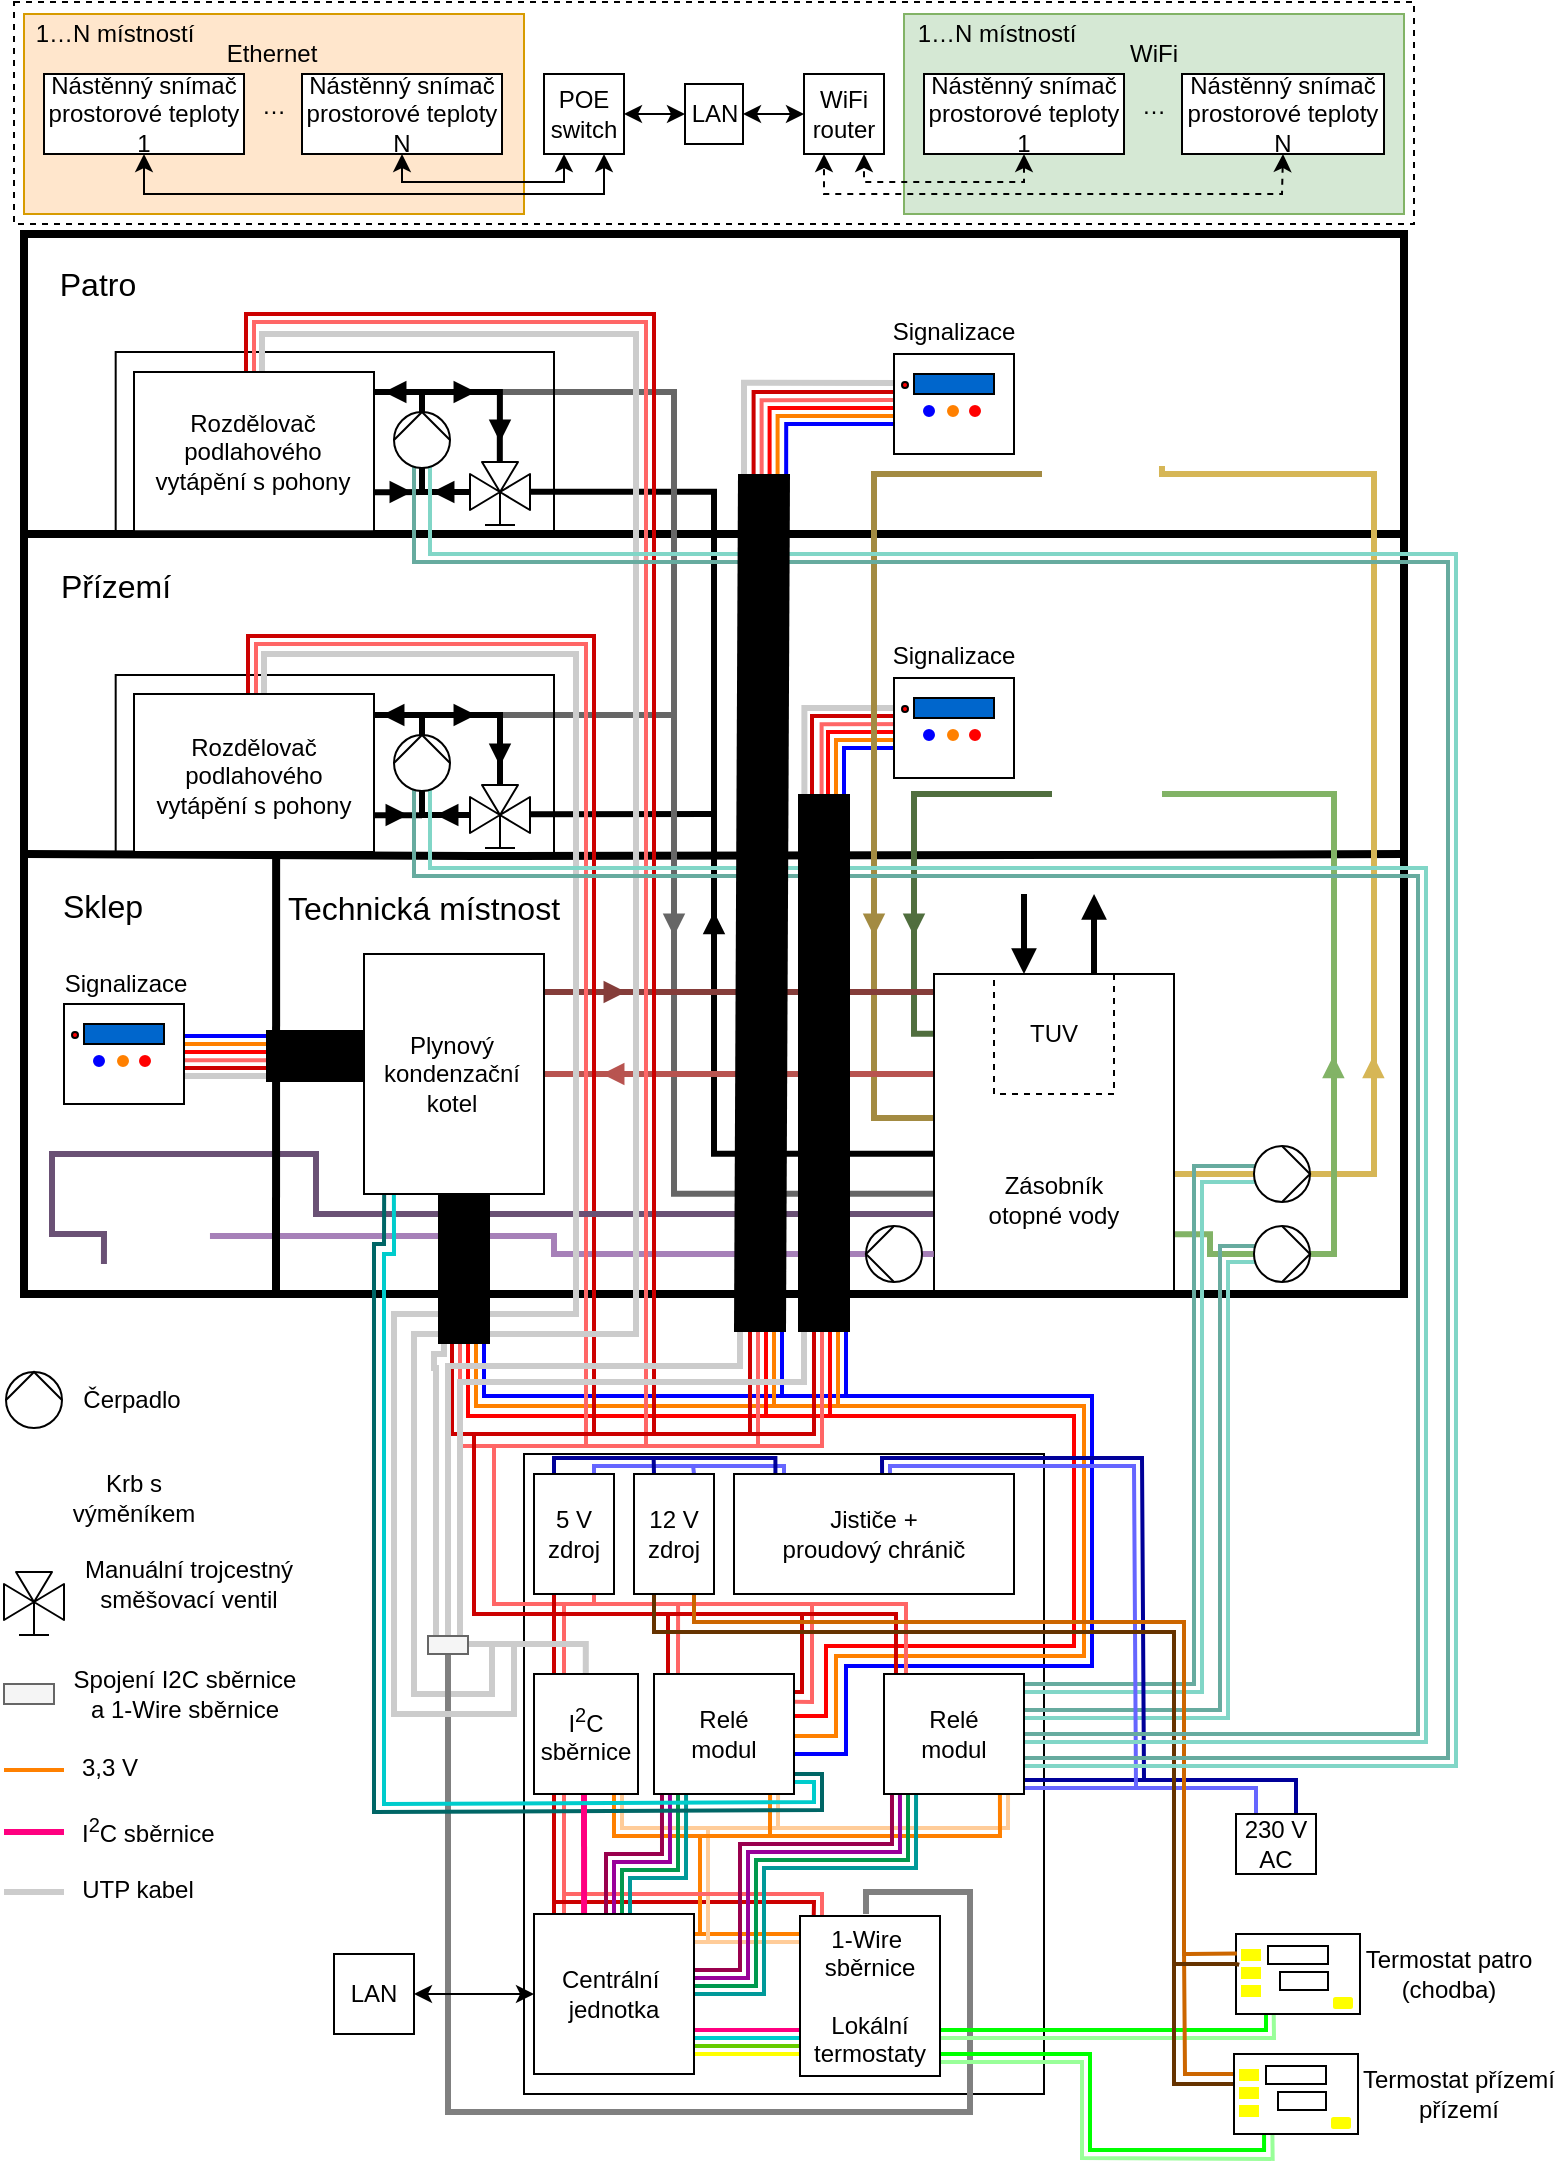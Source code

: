 <mxfile version="15.3.5" type="device"><diagram id="pLqHmQiU0E1_XqOjpQkK" name="Page-1"><mxGraphModel dx="1673" dy="896" grid="1" gridSize="10" guides="1" tooltips="1" connect="1" arrows="1" fold="1" page="1" pageScale="1" pageWidth="827" pageHeight="1169" math="0" shadow="0"><root><mxCell id="0"/><mxCell id="1" parent="0"/><mxCell id="5Z41u9isIdi4gbkcJRuZ-38" value="" style="rounded=0;whiteSpace=wrap;html=1;hachureGap=4;pointerEvents=0;fillColor=#d5e8d4;strokeColor=#82b366;" vertex="1" parent="1"><mxGeometry x="500" y="40" width="250" height="100" as="geometry"/></mxCell><mxCell id="5Z41u9isIdi4gbkcJRuZ-36" value="" style="rounded=0;whiteSpace=wrap;html=1;hachureGap=4;pointerEvents=0;fillColor=#ffe6cc;strokeColor=#d79b00;" vertex="1" parent="1"><mxGeometry x="60" y="40" width="250" height="100" as="geometry"/></mxCell><mxCell id="nU4Wek5RADCCYADg814_-1" value="" style="whiteSpace=wrap;html=1;fillColor=none;strokeWidth=4;" parent="1" vertex="1"><mxGeometry x="60" y="150" width="690" height="530" as="geometry"/></mxCell><mxCell id="nU4Wek5RADCCYADg814_-2" value="" style="endArrow=none;html=1;exitX=0;exitY=0.283;exitDx=0;exitDy=0;entryX=1;entryY=0.283;entryDx=0;entryDy=0;entryPerimeter=0;exitPerimeter=0;strokeWidth=4;" parent="1" edge="1" target="nU4Wek5RADCCYADg814_-1" source="nU4Wek5RADCCYADg814_-1"><mxGeometry width="50" height="50" relative="1" as="geometry"><mxPoint x="67" y="301.0" as="sourcePoint"/><mxPoint x="747" y="301.0" as="targetPoint"/></mxGeometry></mxCell><mxCell id="nU4Wek5RADCCYADg814_-3" value="" style="endArrow=none;html=1;exitX=0.001;exitY=0.585;exitDx=0;exitDy=0;exitPerimeter=0;strokeWidth=4;entryX=1;entryY=0.585;entryDx=0;entryDy=0;entryPerimeter=0;" parent="1" edge="1" target="nU4Wek5RADCCYADg814_-1" source="nU4Wek5RADCCYADg814_-1"><mxGeometry width="50" height="50" relative="1" as="geometry"><mxPoint x="65" y="460.6" as="sourcePoint"/><mxPoint x="745" y="461" as="targetPoint"/><Array as="points"><mxPoint x="295" y="461"/></Array></mxGeometry></mxCell><mxCell id="b4fp3Ex5oaEf3IT4iPGK-11" style="edgeStyle=orthogonalEdgeStyle;rounded=0;orthogonalLoop=1;jettySize=auto;html=1;exitX=1;exitY=0.5;exitDx=0;exitDy=0;exitPerimeter=0;endArrow=none;endFill=0;strokeWidth=3;entryX=0.822;entryY=0.544;entryDx=0;entryDy=0;entryPerimeter=0;strokeColor=#A680B8;" parent="1" source="b4fp3Ex5oaEf3IT4iPGK-9" target="b4fp3Ex5oaEf3IT4iPGK-6" edge="1"><mxGeometry relative="1" as="geometry"/></mxCell><mxCell id="nU4Wek5RADCCYADg814_-73" style="edgeStyle=orthogonalEdgeStyle;rounded=0;orthogonalLoop=1;jettySize=auto;html=1;endArrow=none;endFill=0;strokeColor=#000000;strokeWidth=3;exitX=0.997;exitY=0.767;exitDx=0;exitDy=0;exitPerimeter=0;" parent="1" source="nU4Wek5RADCCYADg814_-74" edge="1"><mxGeometry relative="1" as="geometry"><mxPoint x="237" y="440.5" as="sourcePoint"/><mxPoint x="259" y="440.5" as="targetPoint"/><Array as="points"/></mxGeometry></mxCell><mxCell id="nU4Wek5RADCCYADg814_-78" style="edgeStyle=orthogonalEdgeStyle;rounded=0;orthogonalLoop=1;jettySize=auto;html=1;exitX=0;exitY=0.5;exitDx=0;exitDy=0;exitPerimeter=0;endArrow=none;endFill=0;strokeColor=#000000;strokeWidth=3;" parent="1" source="nU4Wek5RADCCYADg814_-79" edge="1"><mxGeometry relative="1" as="geometry"><mxPoint x="283" y="440.5" as="targetPoint"/><Array as="points"><mxPoint x="259" y="440.5"/></Array></mxGeometry></mxCell><mxCell id="69sMIb6LIuiQVJHQGN4--24" style="edgeStyle=orthogonalEdgeStyle;rounded=0;orthogonalLoop=1;jettySize=auto;html=1;strokeWidth=2;endArrow=none;endFill=0;strokeColor=#0000FF;exitX=0.596;exitY=0.626;exitDx=0;exitDy=0;exitPerimeter=0;" parent="1" edge="1"><mxGeometry relative="1" as="geometry"><mxPoint x="441.08" y="271.16" as="sourcePoint"/><mxPoint x="504.8" y="245" as="targetPoint"/><Array as="points"><mxPoint x="440.8" y="245"/></Array></mxGeometry></mxCell><mxCell id="69sMIb6LIuiQVJHQGN4--25" style="edgeStyle=orthogonalEdgeStyle;rounded=0;orthogonalLoop=1;jettySize=auto;html=1;strokeWidth=2;endArrow=none;endFill=0;strokeColor=#FF8000;" parent="1" edge="1"><mxGeometry relative="1" as="geometry"><mxPoint x="436.8" y="272" as="sourcePoint"/><mxPoint x="501.8" y="241.0" as="targetPoint"/><Array as="points"><mxPoint x="436.8" y="241"/></Array></mxGeometry></mxCell><mxCell id="69sMIb6LIuiQVJHQGN4--26" style="edgeStyle=orthogonalEdgeStyle;rounded=0;orthogonalLoop=1;jettySize=auto;html=1;strokeWidth=2;endArrow=none;endFill=0;strokeColor=#FF0000;" parent="1" edge="1"><mxGeometry relative="1" as="geometry"><mxPoint x="434.8" y="278" as="sourcePoint"/><mxPoint x="501.8" y="237.0" as="targetPoint"/><Array as="points"><mxPoint x="432.8" y="278"/><mxPoint x="432.8" y="237"/></Array></mxGeometry></mxCell><mxCell id="69sMIb6LIuiQVJHQGN4--27" style="edgeStyle=orthogonalEdgeStyle;rounded=0;orthogonalLoop=1;jettySize=auto;html=1;strokeWidth=2;endArrow=none;endFill=0;strokeColor=#FF6666;entryX=0.218;entryY=0.821;entryDx=0;entryDy=0;entryPerimeter=0;exitX=0.578;exitY=0.642;exitDx=0;exitDy=0;exitPerimeter=0;" parent="1" edge="1"><mxGeometry relative="1" as="geometry"><mxPoint x="428.84" y="281.72" as="sourcePoint"/><mxPoint x="496.42" y="233.05" as="targetPoint"/><Array as="points"><mxPoint x="428.8" y="233"/></Array></mxGeometry></mxCell><mxCell id="69sMIb6LIuiQVJHQGN4--28" style="edgeStyle=orthogonalEdgeStyle;rounded=0;orthogonalLoop=1;jettySize=auto;html=1;strokeWidth=2;endArrow=none;endFill=0;strokeColor=#CC0000;entryX=0.174;entryY=1.003;entryDx=0;entryDy=0;entryPerimeter=0;" parent="1" edge="1"><mxGeometry relative="1" as="geometry"><mxPoint x="424.8" y="288" as="sourcePoint"/><mxPoint x="511.96" y="230.03" as="targetPoint"/><Array as="points"><mxPoint x="425" y="229"/><mxPoint x="500" y="229"/><mxPoint x="500" y="230"/></Array></mxGeometry></mxCell><mxCell id="69sMIb6LIuiQVJHQGN4--29" style="edgeStyle=orthogonalEdgeStyle;rounded=0;orthogonalLoop=1;jettySize=auto;html=1;strokeWidth=3;endArrow=none;endFill=0;strokeColor=#CCCCCC;exitX=0.565;exitY=0.638;exitDx=0;exitDy=0;exitPerimeter=0;entryX=1;entryY=0;entryDx=0;entryDy=0;" parent="1" edge="1"><mxGeometry relative="1" as="geometry"><mxPoint x="420.0" y="279.08" as="sourcePoint"/><mxPoint x="500.561" y="224.439" as="targetPoint"/><Array as="points"><mxPoint x="420" y="224"/></Array></mxGeometry></mxCell><mxCell id="69sMIb6LIuiQVJHQGN4--18" style="edgeStyle=orthogonalEdgeStyle;rounded=0;orthogonalLoop=1;jettySize=auto;html=1;strokeWidth=2;endArrow=none;endFill=0;strokeColor=#0000FF;exitX=0.596;exitY=0.626;exitDx=0;exitDy=0;exitPerimeter=0;" parent="1" source="nU4Wek5RADCCYADg814_-1" edge="1"><mxGeometry relative="1" as="geometry"><mxPoint x="470" y="407" as="sourcePoint"/><mxPoint x="534" y="407" as="targetPoint"/><Array as="points"><mxPoint x="470" y="407"/></Array></mxGeometry></mxCell><mxCell id="69sMIb6LIuiQVJHQGN4--19" style="edgeStyle=orthogonalEdgeStyle;rounded=0;orthogonalLoop=1;jettySize=auto;html=1;strokeWidth=2;endArrow=none;endFill=0;strokeColor=#FF8000;" parent="1" edge="1"><mxGeometry relative="1" as="geometry"><mxPoint x="466" y="434" as="sourcePoint"/><mxPoint x="531" y="403.0" as="targetPoint"/><Array as="points"><mxPoint x="466" y="403"/></Array></mxGeometry></mxCell><mxCell id="69sMIb6LIuiQVJHQGN4--20" style="edgeStyle=orthogonalEdgeStyle;rounded=0;orthogonalLoop=1;jettySize=auto;html=1;strokeWidth=2;endArrow=none;endFill=0;strokeColor=#FF0000;" parent="1" edge="1"><mxGeometry relative="1" as="geometry"><mxPoint x="464" y="440" as="sourcePoint"/><mxPoint x="531" y="399" as="targetPoint"/><Array as="points"><mxPoint x="462" y="440"/><mxPoint x="462" y="399"/></Array></mxGeometry></mxCell><mxCell id="69sMIb6LIuiQVJHQGN4--21" style="edgeStyle=orthogonalEdgeStyle;rounded=0;orthogonalLoop=1;jettySize=auto;html=1;strokeWidth=2;endArrow=none;endFill=0;strokeColor=#FF6666;entryX=0.218;entryY=0.821;entryDx=0;entryDy=0;entryPerimeter=0;exitX=0.578;exitY=0.642;exitDx=0;exitDy=0;exitPerimeter=0;" parent="1" source="nU4Wek5RADCCYADg814_-1" edge="1"><mxGeometry relative="1" as="geometry"><mxPoint x="440.38" y="396.19" as="sourcePoint"/><mxPoint x="525.62" y="395.05" as="targetPoint"/><Array as="points"><mxPoint x="458" y="395"/></Array></mxGeometry></mxCell><mxCell id="69sMIb6LIuiQVJHQGN4--23" style="edgeStyle=orthogonalEdgeStyle;rounded=0;orthogonalLoop=1;jettySize=auto;html=1;strokeWidth=2;endArrow=none;endFill=0;strokeColor=#CC0000;entryX=0.171;entryY=0.829;entryDx=0;entryDy=0;entryPerimeter=0;" parent="1" edge="1"><mxGeometry relative="1" as="geometry"><mxPoint x="454" y="450" as="sourcePoint"/><mxPoint x="507.28" y="392.14" as="targetPoint"/><Array as="points"><mxPoint x="454" y="391"/><mxPoint x="507" y="391"/></Array></mxGeometry></mxCell><mxCell id="69sMIb6LIuiQVJHQGN4--22" style="edgeStyle=orthogonalEdgeStyle;rounded=0;orthogonalLoop=1;jettySize=auto;html=1;strokeWidth=3;endArrow=none;endFill=0;strokeColor=#CCCCCC;exitX=0.565;exitY=0.638;exitDx=0;exitDy=0;exitPerimeter=0;" parent="1" edge="1"><mxGeometry relative="1" as="geometry"><mxPoint x="450.2" y="441.08" as="sourcePoint"/><mxPoint x="516" y="387" as="targetPoint"/><Array as="points"><mxPoint x="450" y="387"/></Array></mxGeometry></mxCell><mxCell id="69sMIb6LIuiQVJHQGN4--11" style="edgeStyle=orthogonalEdgeStyle;rounded=0;orthogonalLoop=1;jettySize=auto;html=1;strokeWidth=2;endArrow=none;endFill=0;strokeColor=#0000FF;" parent="1" edge="1"><mxGeometry relative="1" as="geometry"><mxPoint x="135" y="551" as="sourcePoint"/><mxPoint x="210" y="551" as="targetPoint"/><Array as="points"><mxPoint x="135" y="551"/></Array></mxGeometry></mxCell><mxCell id="69sMIb6LIuiQVJHQGN4--12" style="edgeStyle=orthogonalEdgeStyle;rounded=0;orthogonalLoop=1;jettySize=auto;html=1;strokeWidth=2;endArrow=none;endFill=0;strokeColor=#FF8000;" parent="1" edge="1"><mxGeometry relative="1" as="geometry"><mxPoint x="134" y="555" as="sourcePoint"/><mxPoint x="207" y="555" as="targetPoint"/><Array as="points"><mxPoint x="134" y="555"/><mxPoint x="288" y="555"/></Array></mxGeometry></mxCell><mxCell id="69sMIb6LIuiQVJHQGN4--13" style="edgeStyle=orthogonalEdgeStyle;rounded=0;orthogonalLoop=1;jettySize=auto;html=1;strokeWidth=2;endArrow=none;endFill=0;strokeColor=#FF0000;" parent="1" edge="1"><mxGeometry relative="1" as="geometry"><mxPoint x="134" y="559" as="sourcePoint"/><mxPoint x="208" y="559" as="targetPoint"/><Array as="points"><mxPoint x="133.99" y="559"/></Array></mxGeometry></mxCell><mxCell id="69sMIb6LIuiQVJHQGN4--15" style="edgeStyle=orthogonalEdgeStyle;rounded=0;orthogonalLoop=1;jettySize=auto;html=1;strokeWidth=2;endArrow=none;endFill=0;strokeColor=#FF6666;entryX=0.218;entryY=0.821;entryDx=0;entryDy=0;entryPerimeter=0;exitX=0.8;exitY=0.56;exitDx=0;exitDy=0;exitPerimeter=0;" parent="1" edge="1"><mxGeometry relative="1" as="geometry"><mxPoint x="128" y="563.14" as="sourcePoint"/><mxPoint x="213.24" y="562.0" as="targetPoint"/><Array as="points"><mxPoint x="128" y="562.14"/></Array></mxGeometry></mxCell><mxCell id="69sMIb6LIuiQVJHQGN4--16" style="edgeStyle=orthogonalEdgeStyle;rounded=0;orthogonalLoop=1;jettySize=auto;html=1;strokeWidth=3;endArrow=none;endFill=0;strokeColor=#CCCCCC;" parent="1" edge="1"><mxGeometry relative="1" as="geometry"><mxPoint x="135" y="571" as="sourcePoint"/><mxPoint x="213" y="571" as="targetPoint"/><Array as="points"><mxPoint x="213" y="571"/></Array></mxGeometry></mxCell><mxCell id="69sMIb6LIuiQVJHQGN4--10" style="edgeStyle=orthogonalEdgeStyle;rounded=0;orthogonalLoop=1;jettySize=auto;html=1;strokeWidth=2;endArrow=none;endFill=0;strokeColor=#0000FF;" parent="1" edge="1"><mxGeometry relative="1" as="geometry"><mxPoint x="288" y="695" as="sourcePoint"/><mxPoint x="439" y="731" as="targetPoint"/><Array as="points"><mxPoint x="290" y="695"/><mxPoint x="290" y="731"/></Array></mxGeometry></mxCell><mxCell id="69sMIb6LIuiQVJHQGN4--9" style="edgeStyle=orthogonalEdgeStyle;rounded=0;orthogonalLoop=1;jettySize=auto;html=1;strokeWidth=2;endArrow=none;endFill=0;strokeColor=#FF8000;" parent="1" edge="1"><mxGeometry relative="1" as="geometry"><mxPoint x="286" y="703" as="sourcePoint"/><mxPoint x="441" y="736" as="targetPoint"/><Array as="points"><mxPoint x="286" y="736"/><mxPoint x="440" y="736"/></Array></mxGeometry></mxCell><mxCell id="69sMIb6LIuiQVJHQGN4--8" style="edgeStyle=orthogonalEdgeStyle;rounded=0;orthogonalLoop=1;jettySize=auto;html=1;strokeWidth=2;endArrow=none;endFill=0;strokeColor=#FF0000;" parent="1" edge="1"><mxGeometry relative="1" as="geometry"><mxPoint x="282.0" y="680.0" as="sourcePoint"/><mxPoint x="430" y="741" as="targetPoint"/><Array as="points"><mxPoint x="281.99" y="741"/></Array></mxGeometry></mxCell><mxCell id="69sMIb6LIuiQVJHQGN4--7" style="edgeStyle=orthogonalEdgeStyle;rounded=0;orthogonalLoop=1;jettySize=auto;html=1;strokeWidth=2;endArrow=none;endFill=0;strokeColor=#FF6666;" parent="1" edge="1"><mxGeometry relative="1" as="geometry"><mxPoint x="278" y="697" as="sourcePoint"/><mxPoint x="300" y="756" as="targetPoint"/><Array as="points"><mxPoint x="278" y="680"/><mxPoint x="278" y="756"/></Array></mxGeometry></mxCell><mxCell id="69sMIb6LIuiQVJHQGN4--6" style="edgeStyle=orthogonalEdgeStyle;rounded=0;orthogonalLoop=1;jettySize=auto;html=1;strokeWidth=2;endArrow=none;endFill=0;strokeColor=#CC0000;" parent="1" edge="1"><mxGeometry relative="1" as="geometry"><mxPoint x="274" y="692" as="sourcePoint"/><mxPoint x="384" y="751" as="targetPoint"/><Array as="points"><mxPoint x="274" y="690"/><mxPoint x="274" y="750"/><mxPoint x="384" y="750"/></Array></mxGeometry></mxCell><mxCell id="69sMIb6LIuiQVJHQGN4--5" style="edgeStyle=orthogonalEdgeStyle;rounded=0;orthogonalLoop=1;jettySize=auto;html=1;strokeWidth=3;endArrow=none;endFill=0;strokeColor=#CCCCCC;entryX=0.3;entryY=0.444;entryDx=0;entryDy=0;entryPerimeter=0;" parent="1" target="7mHYzX6K8566hlfJY_Qs-19" edge="1"><mxGeometry relative="1" as="geometry"><mxPoint x="270" y="700" as="sourcePoint"/><mxPoint x="262" y="852" as="targetPoint"/><Array as="points"><mxPoint x="270" y="710"/><mxPoint x="265" y="710"/><mxPoint x="265" y="717"/><mxPoint x="266" y="717"/><mxPoint x="266" y="855"/></Array></mxGeometry></mxCell><mxCell id="nU4Wek5RADCCYADg814_-81" value="" style="endArrow=none;html=1;strokeColor=#000000;strokeWidth=3;exitX=-0.003;exitY=0.593;exitDx=0;exitDy=0;exitPerimeter=0;" parent="1" source="nU4Wek5RADCCYADg814_-76" edge="1"><mxGeometry width="50" height="50" relative="1" as="geometry"><mxPoint x="345" y="470" as="sourcePoint"/><mxPoint x="405" y="440" as="targetPoint"/></mxGeometry></mxCell><mxCell id="nU4Wek5RADCCYADg814_-28" style="edgeStyle=orthogonalEdgeStyle;rounded=0;orthogonalLoop=1;jettySize=auto;html=1;endArrow=none;endFill=0;strokeWidth=3;fillColor=#d5e8d4;entryX=0.001;entryY=0.187;entryDx=0;entryDy=0;entryPerimeter=0;strokeColor=#506E3E;" parent="1" target="nU4Wek5RADCCYADg814_-4" edge="1"><mxGeometry relative="1" as="geometry"><mxPoint x="512" y="550" as="targetPoint"/><Array as="points"><mxPoint x="505" y="430"/><mxPoint x="505" y="550"/></Array><mxPoint x="574" y="430" as="sourcePoint"/></mxGeometry></mxCell><mxCell id="nU4Wek5RADCCYADg814_-29" style="edgeStyle=orthogonalEdgeStyle;rounded=0;orthogonalLoop=1;jettySize=auto;html=1;endArrow=none;endFill=0;strokeWidth=3;fillColor=#fff2cc;entryX=0;entryY=0.437;entryDx=0;entryDy=0;entryPerimeter=0;strokeColor=#A38B42;" parent="1" edge="1"><mxGeometry relative="1" as="geometry"><mxPoint x="569" y="270" as="sourcePoint"/><mxPoint x="515" y="592" as="targetPoint"/><Array as="points"><mxPoint x="485" y="270"/><mxPoint x="485" y="592"/></Array></mxGeometry></mxCell><mxCell id="nU4Wek5RADCCYADg814_-42" style="edgeStyle=orthogonalEdgeStyle;rounded=0;orthogonalLoop=1;jettySize=auto;html=1;endArrow=none;endFill=0;strokeColor=#000000;strokeWidth=3;exitX=-0.016;exitY=0.586;exitDx=0;exitDy=0;exitPerimeter=0;entryX=0;entryY=0.562;entryDx=0;entryDy=0;entryPerimeter=0;" parent="1" source="nU4Wek5RADCCYADg814_-52" target="nU4Wek5RADCCYADg814_-4" edge="1"><mxGeometry relative="1" as="geometry"><mxPoint x="318" y="220" as="sourcePoint"/><mxPoint x="514" y="610" as="targetPoint"/><Array as="points"><mxPoint x="405" y="279"/><mxPoint x="405" y="610"/></Array></mxGeometry></mxCell><mxCell id="nU4Wek5RADCCYADg814_-45" style="edgeStyle=orthogonalEdgeStyle;rounded=0;orthogonalLoop=1;jettySize=auto;html=1;endArrow=none;endFill=0;strokeColor=#666666;strokeWidth=3;exitX=0;exitY=0.687;exitDx=0;exitDy=0;exitPerimeter=0;fillColor=#f5f5f5;" parent="1" source="nU4Wek5RADCCYADg814_-4" edge="1"><mxGeometry relative="1" as="geometry"><mxPoint x="298" y="230" as="targetPoint"/><mxPoint x="515" y="639.01" as="sourcePoint"/><Array as="points"><mxPoint x="385" y="630"/><mxPoint x="385" y="229"/><mxPoint x="298" y="229"/></Array></mxGeometry></mxCell><mxCell id="0jQJ0_OTmJtkc_1-VrFd-46" value="" style="rounded=0;whiteSpace=wrap;html=1;fillColor=#FFFFFF;" parent="1" vertex="1"><mxGeometry x="310" y="760" width="260" height="320" as="geometry"/></mxCell><mxCell id="nU4Wek5RADCCYADg814_-80" value="" style="endArrow=none;html=1;strokeColor=#666666;strokeWidth=3;fillColor=#f5f5f5;" parent="1" edge="1"><mxGeometry width="50" height="50" relative="1" as="geometry"><mxPoint x="298" y="390.5" as="sourcePoint"/><mxPoint x="385" y="390.5" as="targetPoint"/></mxGeometry></mxCell><mxCell id="nU4Wek5RADCCYADg814_-30" style="edgeStyle=orthogonalEdgeStyle;rounded=0;orthogonalLoop=1;jettySize=auto;html=1;entryX=1;entryY=0.625;entryDx=0;entryDy=0;entryPerimeter=0;endArrow=none;endFill=0;strokeWidth=3;exitX=0;exitY=0.5;exitDx=0;exitDy=0;exitPerimeter=0;strokeColor=#D6B656;" parent="1" source="nU4Wek5RADCCYADg814_-35" target="nU4Wek5RADCCYADg814_-4" edge="1"><mxGeometry relative="1" as="geometry"><mxPoint x="698.408" y="617.048" as="sourcePoint"/><mxPoint x="635.12" y="649.58" as="targetPoint"/><Array as="points"/></mxGeometry></mxCell><mxCell id="nU4Wek5RADCCYADg814_-8" value="" style="rounded=0;whiteSpace=wrap;html=1;fillColor=none;" parent="1" vertex="1"><mxGeometry x="105.84" y="209" width="219.16" height="89.62" as="geometry"/></mxCell><mxCell id="nU4Wek5RADCCYADg814_-24" style="edgeStyle=orthogonalEdgeStyle;rounded=0;orthogonalLoop=1;jettySize=auto;html=1;endArrow=none;endFill=0;entryX=0;entryY=0.059;entryDx=0;entryDy=0;entryPerimeter=0;strokeWidth=3;fillColor=#f8cecc;strokeColor=#853D3A;" parent="1" edge="1"><mxGeometry relative="1" as="geometry"><mxPoint x="320" y="529" as="sourcePoint"/><mxPoint x="515" y="529.0" as="targetPoint"/><Array as="points"/></mxGeometry></mxCell><mxCell id="nU4Wek5RADCCYADg814_-25" style="edgeStyle=orthogonalEdgeStyle;rounded=0;orthogonalLoop=1;jettySize=auto;html=1;endArrow=none;endFill=0;fillColor=#f8cecc;strokeWidth=3;strokeColor=#B85450;" parent="1" source="nU4Wek5RADCCYADg814_-10" edge="1"><mxGeometry relative="1" as="geometry"><mxPoint x="515" y="570" as="targetPoint"/><Array as="points"><mxPoint x="265" y="620"/><mxPoint x="265" y="570"/></Array></mxGeometry></mxCell><mxCell id="nU4Wek5RADCCYADg814_-61" style="edgeStyle=orthogonalEdgeStyle;rounded=0;orthogonalLoop=1;jettySize=auto;html=1;endArrow=none;endFill=0;strokeColor=#000000;strokeWidth=3;exitX=0.999;exitY=0.755;exitDx=0;exitDy=0;exitPerimeter=0;" parent="1" source="nU4Wek5RADCCYADg814_-14" edge="1"><mxGeometry relative="1" as="geometry"><mxPoint x="237" y="279" as="sourcePoint"/><mxPoint x="259" y="279" as="targetPoint"/><Array as="points"><mxPoint x="247" y="279"/></Array></mxGeometry></mxCell><mxCell id="nU4Wek5RADCCYADg814_-46" value="" style="rounded=0;whiteSpace=wrap;html=1;strokeWidth=1;fillColor=none;dashed=1;" parent="1" vertex="1"><mxGeometry x="545" y="520" width="60" height="60" as="geometry"/></mxCell><mxCell id="nU4Wek5RADCCYADg814_-47" value="TUV" style="text;html=1;strokeColor=none;fillColor=none;align=center;verticalAlign=middle;whiteSpace=wrap;rounded=0;dashed=1;" parent="1" vertex="1"><mxGeometry x="555" y="540" width="40" height="20" as="geometry"/></mxCell><mxCell id="nU4Wek5RADCCYADg814_-48" style="edgeStyle=orthogonalEdgeStyle;rounded=0;orthogonalLoop=1;jettySize=auto;html=1;endArrow=none;endFill=0;strokeWidth=3;strokeColor=#d6b656;entryX=1;entryY=0.5;entryDx=0;entryDy=0;entryPerimeter=0;fillColor=#fff2cc;exitX=0.811;exitY=0.489;exitDx=0;exitDy=0;exitPerimeter=0;" parent="1" source="nU4Wek5RADCCYADg814_-7" target="nU4Wek5RADCCYADg814_-35" edge="1"><mxGeometry relative="1" as="geometry"><mxPoint x="638" y="210" as="sourcePoint"/><mxPoint x="704.0" y="624" as="targetPoint"/><Array as="points"><mxPoint x="629" y="270"/><mxPoint x="735" y="270"/><mxPoint x="735" y="620"/></Array></mxGeometry></mxCell><mxCell id="nU4Wek5RADCCYADg814_-63" style="edgeStyle=orthogonalEdgeStyle;rounded=0;orthogonalLoop=1;jettySize=auto;html=1;exitX=0;exitY=0.5;exitDx=0;exitDy=0;exitPerimeter=0;endArrow=none;endFill=0;strokeColor=#82b366;strokeWidth=3;fillColor=#d5e8d4;entryX=1.001;entryY=0.813;entryDx=0;entryDy=0;entryPerimeter=0;" parent="1" source="nU4Wek5RADCCYADg814_-49" target="nU4Wek5RADCCYADg814_-4" edge="1"><mxGeometry relative="1" as="geometry"><mxPoint x="635" y="639" as="targetPoint"/><Array as="points"><mxPoint x="653" y="660"/><mxPoint x="653" y="650"/></Array><mxPoint x="675" y="659" as="sourcePoint"/></mxGeometry></mxCell><mxCell id="nU4Wek5RADCCYADg814_-64" style="edgeStyle=orthogonalEdgeStyle;rounded=0;orthogonalLoop=1;jettySize=auto;html=1;exitX=1;exitY=0.5;exitDx=0;exitDy=0;exitPerimeter=0;endArrow=none;endFill=0;strokeColor=#82b366;strokeWidth=3;fillColor=#d5e8d4;entryX=0.811;entryY=0.522;entryDx=0;entryDy=0;entryPerimeter=0;" parent="1" source="nU4Wek5RADCCYADg814_-49" target="9d8b6mASqifzFQL8EZpE-1" edge="1"><mxGeometry relative="1" as="geometry"><mxPoint x="646" y="430" as="targetPoint"/><Array as="points"><mxPoint x="715" y="660"/><mxPoint x="715" y="430"/><mxPoint x="629" y="430"/></Array></mxGeometry></mxCell><mxCell id="0jQJ0_OTmJtkc_1-VrFd-65" style="edgeStyle=orthogonalEdgeStyle;rounded=0;orthogonalLoop=1;jettySize=auto;html=1;endArrow=none;endFill=0;strokeColor=#67AB9F;strokeWidth=2;exitX=0.107;exitY=0.357;exitDx=0;exitDy=0;exitPerimeter=0;entryX=0.971;entryY=0.367;entryDx=0;entryDy=0;entryPerimeter=0;" parent="1" source="nU4Wek5RADCCYADg814_-49" target="0jQJ0_OTmJtkc_1-VrFd-50" edge="1"><mxGeometry relative="1" as="geometry"><mxPoint x="668" y="933" as="targetPoint"/><mxPoint x="681" y="661.0" as="sourcePoint"/><Array as="points"><mxPoint x="658" y="656"/><mxPoint x="658" y="888"/><mxPoint x="554" y="888"/></Array></mxGeometry></mxCell><mxCell id="0jQJ0_OTmJtkc_1-VrFd-66" style="edgeStyle=orthogonalEdgeStyle;rounded=0;orthogonalLoop=1;jettySize=auto;html=1;endArrow=none;endFill=0;strokeWidth=2;strokeColor=#81D6C7;exitX=0.143;exitY=0.643;exitDx=0;exitDy=0;exitPerimeter=0;entryX=0.957;entryY=0.467;entryDx=0;entryDy=0;entryPerimeter=0;" parent="1" source="nU4Wek5RADCCYADg814_-49" target="0jQJ0_OTmJtkc_1-VrFd-50" edge="1"><mxGeometry relative="1" as="geometry"><mxPoint x="663" y="728" as="targetPoint"/><Array as="points"><mxPoint x="662" y="664"/><mxPoint x="662" y="892"/><mxPoint x="553" y="892"/></Array></mxGeometry></mxCell><mxCell id="nU4Wek5RADCCYADg814_-49" value="" style="shape=mxgraph.pid.pumps_-_iso.pump_(liquid);html=1;pointerEvents=1;align=center;verticalLabelPosition=bottom;verticalAlign=top;dashed=0;" parent="1" vertex="1"><mxGeometry x="675" y="646" width="28" height="28" as="geometry"/></mxCell><mxCell id="nU4Wek5RADCCYADg814_-52" value="" style="verticalLabelPosition=bottom;align=center;html=1;verticalAlign=top;pointerEvents=1;dashed=0;shape=mxgraph.pid2valves.valve;valveType=threeWay;actuator=man;fillColor=none;rotation=-180;" parent="1" vertex="1"><mxGeometry x="283" y="264" width="30" height="36" as="geometry"/></mxCell><mxCell id="nU4Wek5RADCCYADg814_-58" style="edgeStyle=orthogonalEdgeStyle;rounded=0;orthogonalLoop=1;jettySize=auto;html=1;exitX=1;exitY=0.5;exitDx=0;exitDy=0;exitPerimeter=0;endArrow=none;endFill=0;strokeColor=#000000;strokeWidth=3;entryX=1.002;entryY=0.125;entryDx=0;entryDy=0;entryPerimeter=0;" parent="1" edge="1"><mxGeometry relative="1" as="geometry"><mxPoint x="259.0" y="239.19" as="sourcePoint"/><mxPoint x="235.24" y="229.017" as="targetPoint"/><Array as="points"><mxPoint x="259" y="229.19"/></Array></mxGeometry></mxCell><mxCell id="nU4Wek5RADCCYADg814_-59" style="edgeStyle=orthogonalEdgeStyle;rounded=0;orthogonalLoop=1;jettySize=auto;html=1;exitX=0;exitY=0.5;exitDx=0;exitDy=0;exitPerimeter=0;endArrow=none;endFill=0;strokeColor=#000000;strokeWidth=3;" parent="1" source="nU4Wek5RADCCYADg814_-53" edge="1"><mxGeometry relative="1" as="geometry"><mxPoint x="283" y="279" as="targetPoint"/><Array as="points"><mxPoint x="259" y="279"/></Array></mxGeometry></mxCell><mxCell id="nU4Wek5RADCCYADg814_-54" value="" style="endArrow=block;html=1;strokeColor=#000000;strokeWidth=3;entryX=0.25;entryY=0;entryDx=0;entryDy=0;endFill=1;startSize=5;endSize=5;" parent="1" target="nU4Wek5RADCCYADg814_-46" edge="1"><mxGeometry width="50" height="50" relative="1" as="geometry"><mxPoint x="560" y="480" as="sourcePoint"/><mxPoint x="605" y="490" as="targetPoint"/></mxGeometry></mxCell><mxCell id="nU4Wek5RADCCYADg814_-55" value="" style="endArrow=block;html=1;strokeColor=#000000;strokeWidth=3;exitX=0.833;exitY=0.286;exitDx=0;exitDy=0;exitPerimeter=0;endFill=1;startSize=5;endSize=5;" parent="1" edge="1"><mxGeometry width="50" height="50" relative="1" as="geometry"><mxPoint x="595" y="520" as="sourcePoint"/><mxPoint x="595.02" y="479.98" as="targetPoint"/></mxGeometry></mxCell><mxCell id="0jQJ0_OTmJtkc_1-VrFd-63" style="edgeStyle=orthogonalEdgeStyle;rounded=0;orthogonalLoop=1;jettySize=auto;html=1;endArrow=none;endFill=0;strokeColor=#81D6C7;strokeWidth=2;exitX=0.571;exitY=0.429;exitDx=0;exitDy=0;exitPerimeter=0;entryX=1.005;entryY=0.167;entryDx=0;entryDy=0;entryPerimeter=0;" parent="1" source="nU4Wek5RADCCYADg814_-35" target="0jQJ0_OTmJtkc_1-VrFd-50" edge="1"><mxGeometry relative="1" as="geometry"><mxPoint x="634" y="931" as="targetPoint"/><Array as="points"><mxPoint x="691" y="624"/><mxPoint x="649" y="624"/><mxPoint x="649" y="879"/><mxPoint x="556" y="879"/></Array></mxGeometry></mxCell><mxCell id="0jQJ0_OTmJtkc_1-VrFd-64" style="edgeStyle=orthogonalEdgeStyle;rounded=0;orthogonalLoop=1;jettySize=auto;html=1;endArrow=none;endFill=0;strokeWidth=2;exitX=0.393;exitY=0.429;exitDx=0;exitDy=0;exitPerimeter=0;strokeColor=#67AB9F;entryX=0.998;entryY=0.084;entryDx=0;entryDy=0;entryPerimeter=0;" parent="1" source="nU4Wek5RADCCYADg814_-35" target="0jQJ0_OTmJtkc_1-VrFd-50" edge="1"><mxGeometry relative="1" as="geometry"><mxPoint x="645.238" y="727.762" as="targetPoint"/><Array as="points"><mxPoint x="686" y="616"/><mxPoint x="645" y="616"/><mxPoint x="645" y="875"/></Array></mxGeometry></mxCell><mxCell id="nU4Wek5RADCCYADg814_-35" value="" style="shape=mxgraph.pid.pumps_-_iso.pump_(liquid);html=1;pointerEvents=1;align=center;verticalLabelPosition=bottom;verticalAlign=top;dashed=0;" parent="1" vertex="1"><mxGeometry x="675" y="606" width="28" height="28" as="geometry"/></mxCell><mxCell id="nU4Wek5RADCCYADg814_-72" value="" style="rounded=0;whiteSpace=wrap;html=1;fillColor=none;" parent="1" vertex="1"><mxGeometry x="105.84" y="370.5" width="219.16" height="89.62" as="geometry"/></mxCell><mxCell id="0jQJ0_OTmJtkc_1-VrFd-39" style="edgeStyle=orthogonalEdgeStyle;rounded=0;orthogonalLoop=1;jettySize=auto;html=1;exitX=0.5;exitY=0;exitDx=0;exitDy=0;endArrow=none;endFill=0;strokeWidth=2;strokeColor=#FF6666;entryX=0.75;entryY=1;entryDx=0;entryDy=0;" parent="1" target="0jQJ0_OTmJtkc_1-VrFd-47" edge="1"><mxGeometry relative="1" as="geometry"><mxPoint x="176" y="380" as="sourcePoint"/><mxPoint x="340" y="695" as="targetPoint"/><Array as="points"><mxPoint x="176" y="355"/><mxPoint x="341" y="355"/><mxPoint x="341" y="756"/><mxPoint x="295" y="756"/><mxPoint x="295" y="835"/><mxPoint x="345" y="835"/></Array></mxGeometry></mxCell><mxCell id="0jQJ0_OTmJtkc_1-VrFd-40" style="edgeStyle=orthogonalEdgeStyle;rounded=0;orthogonalLoop=1;jettySize=auto;html=1;exitX=0.467;exitY=0.062;exitDx=0;exitDy=0;endArrow=none;endFill=0;strokeWidth=2;exitPerimeter=0;strokeColor=#CC0000;entryX=0.25;entryY=1;entryDx=0;entryDy=0;" parent="1" target="0jQJ0_OTmJtkc_1-VrFd-47" edge="1"><mxGeometry relative="1" as="geometry"><mxPoint x="175.04" y="390.967" as="sourcePoint"/><mxPoint x="344" y="696" as="targetPoint"/><Array as="points"><mxPoint x="172" y="391"/><mxPoint x="172" y="351"/><mxPoint x="345" y="351"/><mxPoint x="345" y="750"/><mxPoint x="285" y="750"/><mxPoint x="285" y="840"/><mxPoint x="325" y="840"/></Array></mxGeometry></mxCell><mxCell id="nU4Wek5RADCCYADg814_-75" style="edgeStyle=orthogonalEdgeStyle;rounded=0;orthogonalLoop=1;jettySize=auto;html=1;endArrow=none;endFill=0;strokeColor=#000000;strokeWidth=3;" parent="1" source="nU4Wek5RADCCYADg814_-76" edge="1"><mxGeometry relative="1" as="geometry"><mxPoint x="298" y="418" as="sourcePoint"/><mxPoint x="298" y="389" as="targetPoint"/></mxGeometry></mxCell><mxCell id="nU4Wek5RADCCYADg814_-76" value="" style="verticalLabelPosition=bottom;align=center;html=1;verticalAlign=top;pointerEvents=1;dashed=0;shape=mxgraph.pid2valves.valve;valveType=threeWay;actuator=man;fillColor=none;rotation=-180;" parent="1" vertex="1"><mxGeometry x="283" y="425.5" width="30" height="36" as="geometry"/></mxCell><mxCell id="nU4Wek5RADCCYADg814_-77" style="edgeStyle=orthogonalEdgeStyle;rounded=0;orthogonalLoop=1;jettySize=auto;html=1;exitX=1;exitY=0.5;exitDx=0;exitDy=0;exitPerimeter=0;endArrow=none;endFill=0;strokeColor=#000000;strokeWidth=3;entryX=1.002;entryY=0.125;entryDx=0;entryDy=0;entryPerimeter=0;" parent="1" edge="1"><mxGeometry relative="1" as="geometry"><mxPoint x="259" y="400.69" as="sourcePoint"/><mxPoint x="235.24" y="390.517" as="targetPoint"/><Array as="points"><mxPoint x="259" y="390.69"/></Array></mxGeometry></mxCell><mxCell id="nU4Wek5RADCCYADg814_-87" value="Zásobník otopné vody" style="text;html=1;strokeColor=none;fillColor=none;align=center;verticalAlign=middle;whiteSpace=wrap;rounded=0;dashed=1;" parent="1" vertex="1"><mxGeometry x="535" y="606" width="80" height="54" as="geometry"/></mxCell><mxCell id="nU4Wek5RADCCYADg814_-88" value="Technická místnost" style="text;html=1;strokeColor=none;fillColor=none;align=center;verticalAlign=middle;whiteSpace=wrap;rounded=0;dashed=1;fontSize=16;" parent="1" vertex="1"><mxGeometry x="190" y="477" width="140" height="20" as="geometry"/></mxCell><mxCell id="nU4Wek5RADCCYADg814_-89" value="Přízemí" style="text;html=1;strokeColor=none;fillColor=none;align=center;verticalAlign=middle;whiteSpace=wrap;rounded=0;dashed=1;fontSize=16;" parent="1" vertex="1"><mxGeometry x="66" y="316" width="80" height="20" as="geometry"/></mxCell><mxCell id="nU4Wek5RADCCYADg814_-90" value="Patro" style="text;html=1;strokeColor=none;fillColor=none;align=center;verticalAlign=middle;whiteSpace=wrap;rounded=0;dashed=1;fontSize=16;" parent="1" vertex="1"><mxGeometry x="62" y="165" width="70" height="20" as="geometry"/></mxCell><mxCell id="b4fp3Ex5oaEf3IT4iPGK-12" style="edgeStyle=orthogonalEdgeStyle;rounded=0;orthogonalLoop=1;jettySize=auto;html=1;exitX=0;exitY=0.75;exitDx=0;exitDy=0;entryX=0.233;entryY=0.7;entryDx=0;entryDy=0;entryPerimeter=0;endArrow=none;endFill=0;strokeWidth=3;strokeColor=#6A5175;" parent="1" source="nU4Wek5RADCCYADg814_-4" target="b4fp3Ex5oaEf3IT4iPGK-6" edge="1"><mxGeometry relative="1" as="geometry"><Array as="points"><mxPoint x="206" y="640"/><mxPoint x="206" y="610"/><mxPoint x="74" y="610"/><mxPoint x="74" y="650"/><mxPoint x="100" y="650"/></Array></mxGeometry></mxCell><mxCell id="nU4Wek5RADCCYADg814_-4" value="" style="rounded=0;whiteSpace=wrap;html=1;fillColor=none;" parent="1" vertex="1"><mxGeometry x="515" y="520" width="120" height="160" as="geometry"/></mxCell><mxCell id="nU4Wek5RADCCYADg814_-96" value="" style="shape=mxgraph.pid.pumps_-_iso.pump_(liquid);html=1;pointerEvents=1;align=center;verticalLabelPosition=bottom;verticalAlign=top;dashed=0;fillColor=none;rotation=-90;" parent="1" vertex="1"><mxGeometry x="51" y="719" width="28" height="28" as="geometry"/></mxCell><mxCell id="nU4Wek5RADCCYADg814_-98" value="Čerpadlo" style="text;html=1;strokeColor=none;fillColor=none;align=center;verticalAlign=middle;whiteSpace=wrap;rounded=0;dashed=1;" parent="1" vertex="1"><mxGeometry x="91" y="723" width="46" height="20" as="geometry"/></mxCell><mxCell id="9d8b6mASqifzFQL8EZpE-1" value="" style="shape=image;html=1;verticalAlign=top;verticalLabelPosition=bottom;labelBackgroundColor=#ffffff;imageAspect=0;aspect=fixed;image=https://cdn1.iconfinder.com/data/icons/christmas-2418/512/Christmas_fireplace_winter_-128.png;fillColor=none;" parent="1" vertex="1"><mxGeometry x="556" y="383" width="90" height="90" as="geometry"/></mxCell><mxCell id="9d8b6mASqifzFQL8EZpE-2" value="" style="endArrow=block;html=1;strokeWidth=2;endFill=1;strokeColor=#853D3A;startSize=5;jumpSize=6;" parent="1" edge="1"><mxGeometry width="50" height="50" relative="1" as="geometry"><mxPoint x="351" y="529" as="sourcePoint"/><mxPoint x="361" y="529" as="targetPoint"/></mxGeometry></mxCell><mxCell id="9d8b6mASqifzFQL8EZpE-3" value="" style="endArrow=block;html=1;strokeWidth=2;endFill=1;startSize=5;jumpSize=6;strokeColor=#B85450;" parent="1" edge="1"><mxGeometry width="50" height="50" relative="1" as="geometry"><mxPoint x="359" y="570" as="sourcePoint"/><mxPoint x="349" y="570" as="targetPoint"/></mxGeometry></mxCell><mxCell id="9d8b6mASqifzFQL8EZpE-5" value="" style="endArrow=block;html=1;strokeWidth=2;endFill=1;startSize=5;jumpSize=6;entryX=0.926;entryY=0.818;entryDx=0;entryDy=0;entryPerimeter=0;strokeColor=#82B366;" parent="1" edge="1"><mxGeometry width="50" height="50" relative="1" as="geometry"><mxPoint x="714.7" y="570" as="sourcePoint"/><mxPoint x="714.68" y="560.88" as="targetPoint"/></mxGeometry></mxCell><mxCell id="9d8b6mASqifzFQL8EZpE-6" value="" style="endArrow=block;html=1;strokeWidth=2;endFill=1;startSize=5;jumpSize=6;entryX=0.926;entryY=0.818;entryDx=0;entryDy=0;entryPerimeter=0;strokeColor=#D6B656;" parent="1" edge="1"><mxGeometry width="50" height="50" relative="1" as="geometry"><mxPoint x="734.7" y="570" as="sourcePoint"/><mxPoint x="734.68" y="560.88" as="targetPoint"/></mxGeometry></mxCell><mxCell id="9d8b6mASqifzFQL8EZpE-7" value="" style="endArrow=block;html=1;strokeWidth=2;endFill=1;startSize=5;jumpSize=6;entryX=0.926;entryY=0.818;entryDx=0;entryDy=0;entryPerimeter=0;strokeColor=#506E3E;" parent="1" edge="1"><mxGeometry width="50" height="50" relative="1" as="geometry"><mxPoint x="505" y="491.88" as="sourcePoint"/><mxPoint x="505" y="501" as="targetPoint"/></mxGeometry></mxCell><mxCell id="9d8b6mASqifzFQL8EZpE-8" value="" style="endArrow=block;html=1;strokeWidth=2;endFill=1;startSize=5;jumpSize=6;entryX=0.926;entryY=0.818;entryDx=0;entryDy=0;entryPerimeter=0;strokeColor=#A38B42;" parent="1" edge="1"><mxGeometry width="50" height="50" relative="1" as="geometry"><mxPoint x="485" y="491.88" as="sourcePoint"/><mxPoint x="485" y="501" as="targetPoint"/></mxGeometry></mxCell><mxCell id="9d8b6mASqifzFQL8EZpE-9" value="" style="endArrow=block;html=1;strokeWidth=2;endFill=1;startSize=5;jumpSize=6;entryX=0.926;entryY=0.818;entryDx=0;entryDy=0;entryPerimeter=0;" parent="1" edge="1"><mxGeometry width="50" height="50" relative="1" as="geometry"><mxPoint x="405" y="498" as="sourcePoint"/><mxPoint x="405" y="488.88" as="targetPoint"/></mxGeometry></mxCell><mxCell id="9d8b6mASqifzFQL8EZpE-10" value="" style="endArrow=block;html=1;strokeWidth=2;endFill=1;startSize=5;jumpSize=6;entryX=0.926;entryY=0.818;entryDx=0;entryDy=0;entryPerimeter=0;fillColor=#f5f5f5;strokeColor=#666666;" parent="1" edge="1"><mxGeometry width="50" height="50" relative="1" as="geometry"><mxPoint x="385" y="491.88" as="sourcePoint"/><mxPoint x="385" y="501" as="targetPoint"/></mxGeometry></mxCell><mxCell id="9d8b6mASqifzFQL8EZpE-11" value="" style="endArrow=block;html=1;strokeWidth=2;endFill=1;startSize=5;jumpSize=6;entryX=0.926;entryY=0.818;entryDx=0;entryDy=0;entryPerimeter=0;" parent="1" edge="1"><mxGeometry width="50" height="50" relative="1" as="geometry"><mxPoint x="298" y="406.88" as="sourcePoint"/><mxPoint x="298" y="416" as="targetPoint"/></mxGeometry></mxCell><mxCell id="9d8b6mASqifzFQL8EZpE-12" value="" style="endArrow=block;html=1;strokeWidth=2;endFill=1;startSize=5;jumpSize=6;" parent="1" edge="1"><mxGeometry width="50" height="50" relative="1" as="geometry"><mxPoint x="276" y="440.5" as="sourcePoint"/><mxPoint x="266" y="440.5" as="targetPoint"/></mxGeometry></mxCell><mxCell id="9d8b6mASqifzFQL8EZpE-13" value="" style="endArrow=block;html=1;strokeWidth=2;endFill=1;startSize=5;jumpSize=6;" parent="1" edge="1"><mxGeometry width="50" height="50" relative="1" as="geometry"><mxPoint x="242" y="440.5" as="sourcePoint"/><mxPoint x="252" y="440.5" as="targetPoint"/></mxGeometry></mxCell><mxCell id="9d8b6mASqifzFQL8EZpE-14" value="" style="endArrow=block;html=1;strokeWidth=2;endFill=1;startSize=5;jumpSize=6;" parent="1" edge="1"><mxGeometry width="50" height="50" relative="1" as="geometry"><mxPoint x="249" y="390.5" as="sourcePoint"/><mxPoint x="239" y="390.5" as="targetPoint"/></mxGeometry></mxCell><mxCell id="9d8b6mASqifzFQL8EZpE-15" value="" style="endArrow=block;html=1;strokeWidth=2;endFill=1;startSize=5;jumpSize=6;" parent="1" edge="1"><mxGeometry width="50" height="50" relative="1" as="geometry"><mxPoint x="276" y="390.5" as="sourcePoint"/><mxPoint x="286" y="390.5" as="targetPoint"/></mxGeometry></mxCell><mxCell id="9d8b6mASqifzFQL8EZpE-16" value="" style="endArrow=block;html=1;strokeWidth=2;endFill=1;startSize=5;jumpSize=6;entryX=0.926;entryY=0.818;entryDx=0;entryDy=0;entryPerimeter=0;" parent="1" edge="1"><mxGeometry width="50" height="50" relative="1" as="geometry"><mxPoint x="298" y="244.88" as="sourcePoint"/><mxPoint x="298" y="254" as="targetPoint"/></mxGeometry></mxCell><mxCell id="9d8b6mASqifzFQL8EZpE-17" value="" style="endArrow=block;html=1;strokeWidth=2;endFill=1;startSize=5;jumpSize=6;" parent="1" edge="1"><mxGeometry width="50" height="50" relative="1" as="geometry"><mxPoint x="273" y="279" as="sourcePoint"/><mxPoint x="264" y="279" as="targetPoint"/></mxGeometry></mxCell><mxCell id="9d8b6mASqifzFQL8EZpE-18" value="" style="endArrow=block;html=1;strokeWidth=2;endFill=1;startSize=5;jumpSize=6;" parent="1" edge="1"><mxGeometry width="50" height="50" relative="1" as="geometry"><mxPoint x="245.0" y="279" as="sourcePoint"/><mxPoint x="254" y="279" as="targetPoint"/></mxGeometry></mxCell><mxCell id="9d8b6mASqifzFQL8EZpE-19" value="" style="endArrow=block;html=1;strokeWidth=2;endFill=1;startSize=5;jumpSize=6;" parent="1" edge="1"><mxGeometry width="50" height="50" relative="1" as="geometry"><mxPoint x="249" y="229" as="sourcePoint"/><mxPoint x="240" y="229" as="targetPoint"/></mxGeometry></mxCell><mxCell id="9d8b6mASqifzFQL8EZpE-20" value="" style="endArrow=block;html=1;strokeWidth=2;endFill=1;startSize=5;jumpSize=6;" parent="1" edge="1"><mxGeometry width="50" height="50" relative="1" as="geometry"><mxPoint x="277.0" y="229" as="sourcePoint"/><mxPoint x="286" y="229" as="targetPoint"/></mxGeometry></mxCell><mxCell id="9d8b6mASqifzFQL8EZpE-22" value="" style="endArrow=none;html=1;strokeColor=#000000;strokeWidth=3;" parent="1" edge="1"><mxGeometry width="50" height="50" relative="1" as="geometry"><mxPoint x="257" y="390.5" as="sourcePoint"/><mxPoint x="299" y="390.5" as="targetPoint"/></mxGeometry></mxCell><mxCell id="nU4Wek5RADCCYADg814_-7" value="" style="shape=image;html=1;verticalAlign=top;verticalLabelPosition=bottom;labelBackgroundColor=#ffffff;imageAspect=0;aspect=fixed;image=https://cdn1.iconfinder.com/data/icons/christmas-2418/512/Christmas_fireplace_winter_-128.png;fillColor=none;" parent="1" vertex="1"><mxGeometry x="556" y="222" width="90" height="90" as="geometry"/></mxCell><mxCell id="0jQJ0_OTmJtkc_1-VrFd-19" style="edgeStyle=orthogonalEdgeStyle;rounded=0;orthogonalLoop=1;jettySize=auto;html=1;strokeWidth=2;endArrow=none;endFill=0;strokeColor=#CC0000;" parent="1" source="nU4Wek5RADCCYADg814_-1" edge="1"><mxGeometry relative="1" as="geometry"><mxPoint x="485" y="164" as="sourcePoint"/><mxPoint x="374" y="750" as="targetPoint"/><Array as="points"><mxPoint x="423" y="750"/></Array></mxGeometry></mxCell><mxCell id="0jQJ0_OTmJtkc_1-VrFd-20" style="edgeStyle=orthogonalEdgeStyle;rounded=0;orthogonalLoop=1;jettySize=auto;html=1;strokeWidth=2;endArrow=none;endFill=0;strokeColor=#FF6666;" parent="1" source="nU4Wek5RADCCYADg814_-1" edge="1"><mxGeometry relative="1" as="geometry"><mxPoint x="448" y="169.04" as="sourcePoint"/><mxPoint x="369" y="756" as="targetPoint"/><Array as="points"><mxPoint x="427" y="756"/></Array></mxGeometry></mxCell><mxCell id="0jQJ0_OTmJtkc_1-VrFd-22" style="edgeStyle=orthogonalEdgeStyle;rounded=0;orthogonalLoop=1;jettySize=auto;html=1;strokeWidth=2;endArrow=none;endFill=0;strokeColor=#FF0000;" parent="1" source="nU4Wek5RADCCYADg814_-1" edge="1"><mxGeometry relative="1" as="geometry"><mxPoint x="450" y="179" as="sourcePoint"/><mxPoint x="471" y="741" as="targetPoint"/><Array as="points"><mxPoint x="431" y="741"/></Array></mxGeometry></mxCell><mxCell id="0jQJ0_OTmJtkc_1-VrFd-23" style="edgeStyle=orthogonalEdgeStyle;rounded=0;orthogonalLoop=1;jettySize=auto;html=1;strokeWidth=2;endArrow=none;endFill=0;strokeColor=#0000FF;" parent="1" edge="1"><mxGeometry relative="1" as="geometry"><mxPoint x="437" y="693" as="sourcePoint"/><mxPoint x="478" y="730" as="targetPoint"/><Array as="points"><mxPoint x="439" y="693"/><mxPoint x="439" y="731"/><mxPoint x="478" y="731"/></Array></mxGeometry></mxCell><mxCell id="0jQJ0_OTmJtkc_1-VrFd-24" style="edgeStyle=orthogonalEdgeStyle;rounded=0;orthogonalLoop=1;jettySize=auto;html=1;strokeWidth=2;endArrow=none;endFill=0;strokeColor=#FF8000;entryX=0.9;entryY=0.55;entryDx=0;entryDy=0;entryPerimeter=0;" parent="1" source="nU4Wek5RADCCYADg814_-1" target="0jQJ0_OTmJtkc_1-VrFd-51" edge="1"><mxGeometry relative="1" as="geometry"><mxPoint x="507" y="184.0" as="sourcePoint"/><mxPoint x="615" y="790" as="targetPoint"/><Array as="points"><mxPoint x="435" y="736"/><mxPoint x="590" y="736"/><mxPoint x="590" y="861"/><mxPoint x="466" y="861"/><mxPoint x="466" y="901"/><mxPoint x="438" y="901"/></Array></mxGeometry></mxCell><mxCell id="0jQJ0_OTmJtkc_1-VrFd-25" style="edgeStyle=orthogonalEdgeStyle;rounded=0;orthogonalLoop=1;jettySize=auto;html=1;strokeWidth=2;endArrow=none;endFill=0;strokeColor=#CC0000;" parent="1" edge="1"><mxGeometry relative="1" as="geometry"><mxPoint x="450" y="697" as="sourcePoint"/><mxPoint x="383" y="750" as="targetPoint"/><Array as="points"><mxPoint x="455" y="697"/><mxPoint x="455" y="750"/></Array></mxGeometry></mxCell><mxCell id="0jQJ0_OTmJtkc_1-VrFd-26" style="edgeStyle=orthogonalEdgeStyle;rounded=0;orthogonalLoop=1;jettySize=auto;html=1;strokeWidth=2;endArrow=none;endFill=0;strokeColor=#FF6666;" parent="1" edge="1"><mxGeometry relative="1" as="geometry"><mxPoint x="459" y="662" as="sourcePoint"/><mxPoint x="414" y="756" as="targetPoint"/><Array as="points"><mxPoint x="459" y="756"/></Array></mxGeometry></mxCell><mxCell id="0jQJ0_OTmJtkc_1-VrFd-28" style="edgeStyle=orthogonalEdgeStyle;rounded=0;orthogonalLoop=1;jettySize=auto;html=1;strokeWidth=2;endArrow=none;endFill=0;strokeColor=#FF0000;entryX=0.929;entryY=0.333;entryDx=0;entryDy=0;entryPerimeter=0;" parent="1" edge="1"><mxGeometry relative="1" as="geometry"><mxPoint x="461" y="679" as="sourcePoint"/><mxPoint x="440.03" y="889.98" as="targetPoint"/><Array as="points"><mxPoint x="463" y="679"/><mxPoint x="463" y="741"/><mxPoint x="585" y="741"/><mxPoint x="585" y="856"/><mxPoint x="461" y="856"/><mxPoint x="461" y="891"/><mxPoint x="440" y="891"/></Array></mxGeometry></mxCell><mxCell id="0jQJ0_OTmJtkc_1-VrFd-29" style="edgeStyle=orthogonalEdgeStyle;rounded=0;orthogonalLoop=1;jettySize=auto;html=1;strokeWidth=2;endArrow=none;endFill=0;strokeColor=#0000FF;entryX=0.983;entryY=0.756;entryDx=0;entryDy=0;entryPerimeter=0;" parent="1" edge="1"><mxGeometry relative="1" as="geometry"><mxPoint x="471" y="690" as="sourcePoint"/><mxPoint x="443.0" y="914.36" as="targetPoint"/><Array as="points"><mxPoint x="471" y="720"/><mxPoint x="471" y="731"/><mxPoint x="594" y="731"/><mxPoint x="594" y="866"/><mxPoint x="471" y="866"/><mxPoint x="471" y="910"/><mxPoint x="443" y="910"/></Array></mxGeometry></mxCell><mxCell id="0jQJ0_OTmJtkc_1-VrFd-30" style="edgeStyle=orthogonalEdgeStyle;rounded=0;orthogonalLoop=1;jettySize=auto;html=1;strokeWidth=2;endArrow=none;endFill=0;strokeColor=#FF8000;" parent="1" edge="1"><mxGeometry relative="1" as="geometry"><mxPoint x="467" y="699" as="sourcePoint"/><mxPoint x="467" y="736" as="targetPoint"/><Array as="points"><mxPoint x="467" y="717"/><mxPoint x="467" y="717"/></Array></mxGeometry></mxCell><mxCell id="0jQJ0_OTmJtkc_1-VrFd-31" value="" style="group" parent="1" vertex="1" connectable="0"><mxGeometry x="49" y="765" width="86" height="34" as="geometry"/></mxCell><mxCell id="nU4Wek5RADCCYADg814_-100" value="" style="shape=image;html=1;verticalAlign=top;verticalLabelPosition=bottom;labelBackgroundColor=#ffffff;imageAspect=0;aspect=fixed;image=https://cdn1.iconfinder.com/data/icons/christmas-2418/512/Christmas_fireplace_winter_-128.png;fillColor=none;" parent="0jQJ0_OTmJtkc_1-VrFd-31" vertex="1"><mxGeometry width="34" height="34" as="geometry"/></mxCell><mxCell id="nU4Wek5RADCCYADg814_-101" value="Krb s výměníkem" style="text;html=1;strokeColor=none;fillColor=none;align=center;verticalAlign=middle;whiteSpace=wrap;rounded=0;dashed=1;" parent="0jQJ0_OTmJtkc_1-VrFd-31" vertex="1"><mxGeometry x="46" y="7" width="40" height="20" as="geometry"/></mxCell><mxCell id="0jQJ0_OTmJtkc_1-VrFd-41" style="edgeStyle=orthogonalEdgeStyle;rounded=0;orthogonalLoop=1;jettySize=auto;html=1;endArrow=none;endFill=0;strokeWidth=3;strokeColor=#CCCCCC;" parent="1" edge="1" source="nU4Wek5RADCCYADg814_-14"><mxGeometry relative="1" as="geometry"><mxPoint x="179.0" y="164.5" as="sourcePoint"/><mxPoint x="294" y="856" as="targetPoint"/><Array as="points"><mxPoint x="179" y="200"/><mxPoint x="366" y="200"/><mxPoint x="366" y="700"/><mxPoint x="255" y="700"/><mxPoint x="255" y="880"/><mxPoint x="294" y="880"/></Array></mxGeometry></mxCell><mxCell id="0jQJ0_OTmJtkc_1-VrFd-42" style="edgeStyle=orthogonalEdgeStyle;rounded=0;orthogonalLoop=1;jettySize=auto;html=1;endArrow=none;endFill=0;strokeWidth=2;strokeColor=#FF6666;" parent="1" edge="1" source="nU4Wek5RADCCYADg814_-14"><mxGeometry relative="1" as="geometry"><mxPoint x="175" y="164.08" as="sourcePoint"/><mxPoint x="340" y="756" as="targetPoint"/><Array as="points"><mxPoint x="175" y="194"/><mxPoint x="371" y="194"/><mxPoint x="371" y="756"/></Array></mxGeometry></mxCell><mxCell id="0jQJ0_OTmJtkc_1-VrFd-43" style="edgeStyle=orthogonalEdgeStyle;rounded=0;orthogonalLoop=1;jettySize=auto;html=1;endArrow=none;endFill=0;strokeWidth=2;strokeColor=#CC0000;" parent="1" edge="1"><mxGeometry relative="1" as="geometry"><mxPoint x="169" y="226" as="sourcePoint"/><mxPoint x="345" y="751" as="targetPoint"/><Array as="points"><mxPoint x="171" y="226"/><mxPoint x="171" y="190"/><mxPoint x="375" y="190"/><mxPoint x="375" y="750"/><mxPoint x="345" y="750"/></Array></mxGeometry></mxCell><mxCell id="0jQJ0_OTmJtkc_1-VrFd-44" value="" style="group" parent="1" vertex="1" connectable="0"><mxGeometry x="50" y="808" width="173.16" height="36" as="geometry"/></mxCell><mxCell id="nU4Wek5RADCCYADg814_-97" value="" style="verticalLabelPosition=bottom;align=center;html=1;verticalAlign=top;pointerEvents=1;dashed=0;shape=mxgraph.pid2valves.valve;valveType=threeWay;actuator=man;fillColor=none;rotation=-180;" parent="0jQJ0_OTmJtkc_1-VrFd-44" vertex="1"><mxGeometry y="11" width="30" height="36" as="geometry"/></mxCell><mxCell id="nU4Wek5RADCCYADg814_-99" value="Manuální trojcestný směšovací ventil" style="text;html=1;strokeColor=none;fillColor=none;align=center;verticalAlign=middle;whiteSpace=wrap;rounded=0;dashed=1;" parent="0jQJ0_OTmJtkc_1-VrFd-44" vertex="1"><mxGeometry x="12" y="7" width="161.16" height="20" as="geometry"/></mxCell><mxCell id="0jQJ0_OTmJtkc_1-VrFd-74" style="edgeStyle=orthogonalEdgeStyle;rounded=0;orthogonalLoop=1;jettySize=auto;html=1;exitX=0.75;exitY=0;exitDx=0;exitDy=0;endArrow=none;endFill=0;strokeColor=#6666FF;strokeWidth=2;" parent="1" source="0jQJ0_OTmJtkc_1-VrFd-48" edge="1"><mxGeometry relative="1" as="geometry"><mxPoint x="394.581" y="766.163" as="targetPoint"/></mxGeometry></mxCell><mxCell id="0jQJ0_OTmJtkc_1-VrFd-67" value="" style="endArrow=none;html=1;strokeWidth=2;exitX=1;exitY=0.9;exitDx=0;exitDy=0;exitPerimeter=0;entryX=0.75;entryY=0;entryDx=0;entryDy=0;rounded=0;strokeColor=#000099;" parent="1" target="0jQJ0_OTmJtkc_1-VrFd-69" edge="1"><mxGeometry width="50" height="50" relative="1" as="geometry"><mxPoint x="560" y="923" as="sourcePoint"/><mxPoint x="660" y="923" as="targetPoint"/><Array as="points"><mxPoint x="696" y="923"/></Array></mxGeometry></mxCell><mxCell id="0jQJ0_OTmJtkc_1-VrFd-68" value="" style="endArrow=none;html=1;strokeWidth=2;exitX=1;exitY=0.9;exitDx=0;exitDy=0;exitPerimeter=0;strokeColor=#6666FF;entryX=0.25;entryY=0;entryDx=0;entryDy=0;rounded=0;" parent="1" target="0jQJ0_OTmJtkc_1-VrFd-69" edge="1"><mxGeometry width="50" height="50" relative="1" as="geometry"><mxPoint x="560" y="927" as="sourcePoint"/><mxPoint x="772" y="927" as="targetPoint"/><Array as="points"><mxPoint x="676" y="927"/></Array></mxGeometry></mxCell><mxCell id="0jQJ0_OTmJtkc_1-VrFd-69" value="230 V AC" style="rounded=0;whiteSpace=wrap;html=1;strokeColor=#000000;fillColor=#ffffff;" parent="1" vertex="1"><mxGeometry x="666" y="940" width="40" height="30" as="geometry"/></mxCell><mxCell id="nU4Wek5RADCCYADg814_-14" value="" style="rounded=0;whiteSpace=wrap;html=1;fillColor=#FFFFFF;" parent="1" vertex="1"><mxGeometry x="115" y="219" width="120" height="79.62" as="geometry"/></mxCell><mxCell id="nU4Wek5RADCCYADg814_-85" value="Rozdělovač podlahového vytápění s pohony" style="text;html=1;strokeColor=none;fillColor=none;align=center;verticalAlign=middle;whiteSpace=wrap;rounded=0;dashed=1;" parent="1" vertex="1"><mxGeometry x="122" y="234.31" width="105" height="50" as="geometry"/></mxCell><mxCell id="0jQJ0_OTmJtkc_1-VrFd-72" value="" style="endArrow=none;html=1;strokeWidth=2;strokeColor=#6666FF;rounded=0;" parent="1" edge="1"><mxGeometry width="50" height="50" relative="1" as="geometry"><mxPoint x="493" y="770" as="sourcePoint"/><mxPoint x="616" y="927" as="targetPoint"/><Array as="points"><mxPoint x="493" y="766"/><mxPoint x="615" y="766"/></Array></mxGeometry></mxCell><mxCell id="0jQJ0_OTmJtkc_1-VrFd-71" value="" style="endArrow=none;html=1;strokeWidth=2;exitX=0.529;exitY=0.067;exitDx=0;exitDy=0;rounded=0;exitPerimeter=0;strokeColor=#000099;" parent="1" source="0jQJ0_OTmJtkc_1-VrFd-49" edge="1"><mxGeometry width="50" height="50" relative="1" as="geometry"><mxPoint x="320" y="770" as="sourcePoint"/><mxPoint x="620" y="923" as="targetPoint"/><Array as="points"><mxPoint x="489" y="762"/><mxPoint x="619" y="762"/></Array></mxGeometry></mxCell><mxCell id="0jQJ0_OTmJtkc_1-VrFd-80" style="edgeStyle=orthogonalEdgeStyle;rounded=0;orthogonalLoop=1;jettySize=auto;html=1;exitX=0.75;exitY=0;exitDx=0;exitDy=0;entryX=0.186;entryY=0.117;entryDx=0;entryDy=0;entryPerimeter=0;endArrow=none;endFill=0;strokeWidth=2;strokeColor=#6666FF;" parent="1" source="0jQJ0_OTmJtkc_1-VrFd-47" target="0jQJ0_OTmJtkc_1-VrFd-49" edge="1"><mxGeometry relative="1" as="geometry"><Array as="points"><mxPoint x="345" y="766"/><mxPoint x="440" y="766"/><mxPoint x="440" y="777"/></Array></mxGeometry></mxCell><mxCell id="0jQJ0_OTmJtkc_1-VrFd-78" value="" style="endArrow=none;html=1;strokeWidth=2;entryX=0.994;entryY=0.231;entryDx=0;entryDy=0;rounded=0;entryPerimeter=0;strokeColor=#FF6666;" parent="1" target="0jQJ0_OTmJtkc_1-VrFd-51" edge="1"><mxGeometry width="50" height="50" relative="1" as="geometry"><mxPoint x="345" y="835" as="sourcePoint"/><mxPoint x="447" y="888.98" as="targetPoint"/><Array as="points"><mxPoint x="454" y="835"/><mxPoint x="454" y="884"/></Array></mxGeometry></mxCell><mxCell id="0jQJ0_OTmJtkc_1-VrFd-81" value="" style="endArrow=none;html=1;strokeWidth=2;rounded=0;strokeColor=#CC0000;exitX=0.125;exitY=0.025;exitDx=0;exitDy=0;exitPerimeter=0;" parent="1" source="0jQJ0_OTmJtkc_1-VrFd-52" edge="1"><mxGeometry width="50" height="50" relative="1" as="geometry"><mxPoint x="325" y="988" as="sourcePoint"/><mxPoint x="325" y="840" as="targetPoint"/><Array as="points"/></mxGeometry></mxCell><mxCell id="0jQJ0_OTmJtkc_1-VrFd-82" value="" style="endArrow=none;html=1;strokeWidth=2;exitX=0.175;exitY=0.025;exitDx=0;exitDy=0;exitPerimeter=0;strokeColor=#FF6666;" parent="1" edge="1"><mxGeometry width="50" height="50" relative="1" as="geometry"><mxPoint x="330" y="992" as="sourcePoint"/><mxPoint x="330" y="835" as="targetPoint"/></mxGeometry></mxCell><mxCell id="0jQJ0_OTmJtkc_1-VrFd-84" value="" style="endArrow=none;html=1;strokeWidth=2;rounded=0;strokeColor=#CC0000;entryX=0.098;entryY=0.006;entryDx=0;entryDy=0;entryPerimeter=0;" parent="1" target="0jQJ0_OTmJtkc_1-VrFd-54" edge="1"><mxGeometry width="50" height="50" relative="1" as="geometry"><mxPoint x="325" y="984" as="sourcePoint"/><mxPoint x="412" y="990" as="targetPoint"/><Array as="points"><mxPoint x="455" y="984"/></Array></mxGeometry></mxCell><mxCell id="0jQJ0_OTmJtkc_1-VrFd-85" value="" style="endArrow=none;html=1;strokeWidth=2;exitX=0.813;exitY=0.125;exitDx=0;exitDy=0;exitPerimeter=0;strokeColor=#FF8000;entryX=0.157;entryY=0.112;entryDx=0;entryDy=0;entryPerimeter=0;" parent="1" source="0jQJ0_OTmJtkc_1-VrFd-52" target="0jQJ0_OTmJtkc_1-VrFd-54" edge="1"><mxGeometry width="50" height="50" relative="1" as="geometry"><mxPoint x="385" y="1050" as="sourcePoint"/><mxPoint x="435" y="1000" as="targetPoint"/></mxGeometry></mxCell><mxCell id="0jQJ0_OTmJtkc_1-VrFd-86" value="" style="endArrow=none;html=1;strokeWidth=2;exitX=0.813;exitY=0.125;exitDx=0;exitDy=0;exitPerimeter=0;strokeColor=#FFCC99;entryX=0.2;entryY=0.163;entryDx=0;entryDy=0;entryPerimeter=0;" parent="1" target="0jQJ0_OTmJtkc_1-VrFd-54" edge="1"><mxGeometry width="50" height="50" relative="1" as="geometry"><mxPoint x="378.0" y="1004" as="sourcePoint"/><mxPoint x="432.96" y="1004" as="targetPoint"/></mxGeometry></mxCell><mxCell id="0jQJ0_OTmJtkc_1-VrFd-87" value="" style="endArrow=none;html=1;strokeWidth=2;exitX=0.813;exitY=0.125;exitDx=0;exitDy=0;exitPerimeter=0;entryX=0.114;entryY=0.813;entryDx=0;entryDy=0;entryPerimeter=0;strokeColor=#66CC00;" parent="1" target="0jQJ0_OTmJtkc_1-VrFd-54" edge="1"><mxGeometry width="50" height="50" relative="1" as="geometry"><mxPoint x="377.0" y="1056" as="sourcePoint"/><mxPoint x="431.96" y="1056" as="targetPoint"/></mxGeometry></mxCell><mxCell id="0jQJ0_OTmJtkc_1-VrFd-88" value="" style="endArrow=none;html=1;strokeWidth=2;exitX=0.813;exitY=0.125;exitDx=0;exitDy=0;exitPerimeter=0;strokeColor=#FFFF00;entryX=0.057;entryY=0.863;entryDx=0;entryDy=0;entryPerimeter=0;" parent="1" target="0jQJ0_OTmJtkc_1-VrFd-54" edge="1"><mxGeometry width="50" height="50" relative="1" as="geometry"><mxPoint x="390.04" y="1060" as="sourcePoint"/><mxPoint x="445" y="1060" as="targetPoint"/></mxGeometry></mxCell><mxCell id="0jQJ0_OTmJtkc_1-VrFd-89" value="" style="endArrow=none;html=1;strokeWidth=2;entryX=0.157;entryY=0.05;entryDx=0;entryDy=0;entryPerimeter=0;rounded=0;strokeColor=#FF6666;" parent="1" target="0jQJ0_OTmJtkc_1-VrFd-50" edge="1"><mxGeometry width="50" height="50" relative="1" as="geometry"><mxPoint x="444" y="835" as="sourcePoint"/><mxPoint x="500.99" y="868.98" as="targetPoint"/><Array as="points"><mxPoint x="501" y="835"/></Array></mxGeometry></mxCell><mxCell id="0jQJ0_OTmJtkc_1-VrFd-90" value="" style="endArrow=none;html=1;strokeWidth=2;entryX=0.257;entryY=-0.017;entryDx=0;entryDy=0;entryPerimeter=0;rounded=0;strokeColor=#CC0000;" parent="1" edge="1"><mxGeometry width="50" height="50" relative="1" as="geometry"><mxPoint x="439" y="840" as="sourcePoint"/><mxPoint x="495.99" y="873.98" as="targetPoint"/><Array as="points"><mxPoint x="496" y="840"/></Array></mxGeometry></mxCell><mxCell id="0jQJ0_OTmJtkc_1-VrFd-91" value="" style="endArrow=none;html=1;strokeColor=#CC0000;strokeWidth=2;" parent="1" edge="1"><mxGeometry width="50" height="50" relative="1" as="geometry"><mxPoint x="382" y="879" as="sourcePoint"/><mxPoint x="382" y="839" as="targetPoint"/></mxGeometry></mxCell><mxCell id="0jQJ0_OTmJtkc_1-VrFd-92" value="" style="endArrow=none;html=1;strokeWidth=2;strokeColor=#FF6666;" parent="1" edge="1"><mxGeometry width="50" height="50" relative="1" as="geometry"><mxPoint x="387" y="875" as="sourcePoint"/><mxPoint x="387.03" y="835" as="targetPoint"/></mxGeometry></mxCell><mxCell id="0jQJ0_OTmJtkc_1-VrFd-95" style="edgeStyle=orthogonalEdgeStyle;rounded=0;orthogonalLoop=1;jettySize=auto;html=1;exitX=0.886;exitY=0.995;exitDx=0;exitDy=0;endArrow=none;endFill=0;strokeWidth=2;strokeColor=#FFCC99;exitPerimeter=0;" parent="1" source="0jQJ0_OTmJtkc_1-VrFd-51" edge="1"><mxGeometry relative="1" as="geometry"><mxPoint x="437" y="947" as="targetPoint"/><mxPoint x="408" y="930" as="sourcePoint"/><Array as="points"/></mxGeometry></mxCell><mxCell id="0jQJ0_OTmJtkc_1-VrFd-70" value="" style="endArrow=none;html=1;strokeWidth=2;entryX=0.995;entryY=0.15;entryDx=0;entryDy=0;entryPerimeter=0;rounded=0;strokeColor=#CC0000;" parent="1" target="0jQJ0_OTmJtkc_1-VrFd-51" edge="1"><mxGeometry width="50" height="50" relative="1" as="geometry"><mxPoint x="326" y="840" as="sourcePoint"/><mxPoint x="385" y="840" as="targetPoint"/><Array as="points"><mxPoint x="449" y="840"/><mxPoint x="449" y="860"/><mxPoint x="449" y="879"/></Array></mxGeometry></mxCell><mxCell id="0jQJ0_OTmJtkc_1-VrFd-93" value="" style="endArrow=none;html=1;strokeWidth=2;strokeColor=#FFCC99;rounded=0;entryX=0.886;entryY=0.998;entryDx=0;entryDy=0;entryPerimeter=0;" parent="1" target="0jQJ0_OTmJtkc_1-VrFd-50" edge="1"><mxGeometry width="50" height="50" relative="1" as="geometry"><mxPoint x="402" y="1005" as="sourcePoint"/><mxPoint x="551" y="931" as="targetPoint"/><Array as="points"><mxPoint x="402" y="947"/><mxPoint x="455" y="947"/><mxPoint x="508" y="947"/><mxPoint x="552" y="947"/></Array></mxGeometry></mxCell><mxCell id="0jQJ0_OTmJtkc_1-VrFd-94" value="" style="endArrow=none;html=1;strokeWidth=2;strokeColor=#FF8000;rounded=0;entryX=0.769;entryY=0.933;entryDx=0;entryDy=0;entryPerimeter=0;" parent="1" target="0jQJ0_OTmJtkc_1-VrFd-53" edge="1"><mxGeometry width="50" height="50" relative="1" as="geometry"><mxPoint x="398" y="1000" as="sourcePoint"/><mxPoint x="342" y="951" as="targetPoint"/><Array as="points"><mxPoint x="398" y="951"/><mxPoint x="355" y="951"/></Array></mxGeometry></mxCell><mxCell id="0jQJ0_OTmJtkc_1-VrFd-96" style="edgeStyle=orthogonalEdgeStyle;rounded=0;orthogonalLoop=1;jettySize=auto;html=1;exitX=0.5;exitY=1;exitDx=0;exitDy=0;endArrow=none;endFill=0;strokeWidth=2;strokeColor=#FFCC99;" parent="1" edge="1"><mxGeometry relative="1" as="geometry"><mxPoint x="405" y="946" as="targetPoint"/><mxPoint x="363" y="927" as="sourcePoint"/><Array as="points"><mxPoint x="359" y="927"/><mxPoint x="359" y="947"/><mxPoint x="405" y="947"/></Array></mxGeometry></mxCell><mxCell id="7mHYzX6K8566hlfJY_Qs-1" value="" style="endArrow=none;html=1;strokeWidth=2;strokeColor=#FF8000;entryX=0.828;entryY=0.982;entryDx=0;entryDy=0;entryPerimeter=0;rounded=0;" parent="1" target="0jQJ0_OTmJtkc_1-VrFd-50" edge="1"><mxGeometry width="50" height="50" relative="1" as="geometry"><mxPoint x="395" y="951" as="sourcePoint"/><mxPoint x="465" y="951" as="targetPoint"/><Array as="points"><mxPoint x="548" y="951"/></Array></mxGeometry></mxCell><mxCell id="7mHYzX6K8566hlfJY_Qs-2" style="edgeStyle=orthogonalEdgeStyle;rounded=0;orthogonalLoop=1;jettySize=auto;html=1;exitX=0.886;exitY=0.995;exitDx=0;exitDy=0;endArrow=none;endFill=0;strokeWidth=2;exitPerimeter=0;strokeColor=#FF8000;" parent="1" edge="1"><mxGeometry relative="1" as="geometry"><mxPoint x="433" y="951" as="targetPoint"/><mxPoint x="433.02" y="930" as="sourcePoint"/><Array as="points"/></mxGeometry></mxCell><mxCell id="0jQJ0_OTmJtkc_1-VrFd-83" value="" style="endArrow=none;html=1;strokeColor=#FF6666;strokeWidth=2;entryX=0.157;entryY=0.025;entryDx=0;entryDy=0;entryPerimeter=0;rounded=0;" parent="1" target="0jQJ0_OTmJtkc_1-VrFd-54" edge="1"><mxGeometry width="50" height="50" relative="1" as="geometry"><mxPoint x="331" y="980" as="sourcePoint"/><mxPoint x="416.01" y="995" as="targetPoint"/><Array as="points"><mxPoint x="376" y="980"/><mxPoint x="455" y="980"/><mxPoint x="459" y="980"/></Array></mxGeometry></mxCell><mxCell id="7mHYzX6K8566hlfJY_Qs-3" value="" style="endArrow=none;html=1;strokeWidth=2;exitX=0.813;exitY=0.125;exitDx=0;exitDy=0;exitPerimeter=0;entryX=0.086;entryY=0.763;entryDx=0;entryDy=0;entryPerimeter=0;strokeColor=#00CCCC;" parent="1" target="0jQJ0_OTmJtkc_1-VrFd-54" edge="1"><mxGeometry width="50" height="50" relative="1" as="geometry"><mxPoint x="385.0" y="1052" as="sourcePoint"/><mxPoint x="439.96" y="1052" as="targetPoint"/></mxGeometry></mxCell><mxCell id="7mHYzX6K8566hlfJY_Qs-4" value="" style="endArrow=none;html=1;strokeWidth=2;exitX=0.813;exitY=0.125;exitDx=0;exitDy=0;exitPerimeter=0;strokeColor=#FF0080;entryX=0.114;entryY=0.713;entryDx=0;entryDy=0;entryPerimeter=0;" parent="1" target="0jQJ0_OTmJtkc_1-VrFd-54" edge="1"><mxGeometry width="50" height="50" relative="1" as="geometry"><mxPoint x="384.0" y="1048" as="sourcePoint"/><mxPoint x="438.96" y="1048" as="targetPoint"/></mxGeometry></mxCell><mxCell id="7mHYzX6K8566hlfJY_Qs-6" style="edgeStyle=orthogonalEdgeStyle;rounded=0;orthogonalLoop=1;jettySize=auto;html=1;exitX=0.114;exitY=0.95;exitDx=0;exitDy=0;entryX=0.45;entryY=0.033;entryDx=0;entryDy=0;entryPerimeter=0;strokeWidth=2;endArrow=none;endFill=0;exitPerimeter=0;strokeColor=#990099;" parent="1" source="0jQJ0_OTmJtkc_1-VrFd-51" edge="1"><mxGeometry relative="1" as="geometry"><mxPoint x="382.99" y="934" as="sourcePoint"/><mxPoint x="355" y="996.28" as="targetPoint"/><Array as="points"><mxPoint x="383" y="964"/><mxPoint x="355" y="964"/></Array></mxGeometry></mxCell><mxCell id="7mHYzX6K8566hlfJY_Qs-7" style="edgeStyle=orthogonalEdgeStyle;rounded=0;orthogonalLoop=1;jettySize=auto;html=1;exitX=0.157;exitY=0.933;exitDx=0;exitDy=0;entryX=0.45;entryY=0.033;entryDx=0;entryDy=0;entryPerimeter=0;strokeWidth=2;endArrow=none;endFill=0;exitPerimeter=0;strokeColor=#00994D;" parent="1" source="0jQJ0_OTmJtkc_1-VrFd-51" edge="1"><mxGeometry relative="1" as="geometry"><mxPoint x="386.98" y="931" as="sourcePoint"/><mxPoint x="359" y="1000.28" as="targetPoint"/><Array as="points"><mxPoint x="387" y="926"/><mxPoint x="387" y="968"/><mxPoint x="359" y="968"/></Array></mxGeometry></mxCell><mxCell id="7mHYzX6K8566hlfJY_Qs-8" style="edgeStyle=orthogonalEdgeStyle;rounded=0;orthogonalLoop=1;jettySize=auto;html=1;exitX=0.229;exitY=0.967;exitDx=0;exitDy=0;entryX=0.45;entryY=0.033;entryDx=0;entryDy=0;entryPerimeter=0;strokeWidth=2;endArrow=none;endFill=0;exitPerimeter=0;strokeColor=#009999;" parent="1" source="0jQJ0_OTmJtkc_1-VrFd-51" edge="1"><mxGeometry relative="1" as="geometry"><mxPoint x="390.98" y="935" as="sourcePoint"/><mxPoint x="363" y="1004.28" as="targetPoint"/><Array as="points"><mxPoint x="391" y="972"/><mxPoint x="363" y="972"/></Array></mxGeometry></mxCell><mxCell id="7mHYzX6K8566hlfJY_Qs-5" style="edgeStyle=orthogonalEdgeStyle;rounded=0;orthogonalLoop=1;jettySize=auto;html=1;exitX=0.057;exitY=1.006;exitDx=0;exitDy=0;entryX=0.45;entryY=0.033;entryDx=0;entryDy=0;entryPerimeter=0;strokeWidth=2;endArrow=none;endFill=0;exitPerimeter=0;strokeColor=#99004D;" parent="1" source="0jQJ0_OTmJtkc_1-VrFd-51" target="0jQJ0_OTmJtkc_1-VrFd-52" edge="1"><mxGeometry relative="1" as="geometry"><Array as="points"><mxPoint x="379" y="960"/><mxPoint x="351" y="960"/></Array></mxGeometry></mxCell><mxCell id="7mHYzX6K8566hlfJY_Qs-9" style="edgeStyle=orthogonalEdgeStyle;rounded=0;orthogonalLoop=1;jettySize=auto;html=1;exitX=0.114;exitY=0.95;exitDx=0;exitDy=0;entryX=0.938;entryY=0.4;entryDx=0;entryDy=0;entryPerimeter=0;strokeWidth=2;endArrow=none;endFill=0;exitPerimeter=0;strokeColor=#990099;" parent="1" target="0jQJ0_OTmJtkc_1-VrFd-52" edge="1"><mxGeometry relative="1" as="geometry"><mxPoint x="497.98" y="922.02" as="sourcePoint"/><mxPoint x="470" y="991.3" as="targetPoint"/><Array as="points"><mxPoint x="498" y="959"/><mxPoint x="422" y="959"/><mxPoint x="422" y="1022"/></Array></mxGeometry></mxCell><mxCell id="7mHYzX6K8566hlfJY_Qs-10" style="edgeStyle=orthogonalEdgeStyle;rounded=0;orthogonalLoop=1;jettySize=auto;html=1;exitX=0.157;exitY=0.933;exitDx=0;exitDy=0;strokeWidth=2;endArrow=none;endFill=0;exitPerimeter=0;strokeColor=#00994D;entryX=0.938;entryY=0.475;entryDx=0;entryDy=0;entryPerimeter=0;" parent="1" target="0jQJ0_OTmJtkc_1-VrFd-52" edge="1"><mxGeometry relative="1" as="geometry"><mxPoint x="500.99" y="921" as="sourcePoint"/><mxPoint x="404" y="1024" as="targetPoint"/><Array as="points"><mxPoint x="502" y="921"/><mxPoint x="502" y="963"/><mxPoint x="426" y="963"/><mxPoint x="426" y="1026"/><mxPoint x="390" y="1026"/></Array></mxGeometry></mxCell><mxCell id="7mHYzX6K8566hlfJY_Qs-11" style="edgeStyle=orthogonalEdgeStyle;rounded=0;orthogonalLoop=1;jettySize=auto;html=1;exitX=0.229;exitY=0.967;exitDx=0;exitDy=0;entryX=0.925;entryY=0.525;entryDx=0;entryDy=0;entryPerimeter=0;strokeWidth=2;endArrow=none;endFill=0;exitPerimeter=0;strokeColor=#009999;" parent="1" target="0jQJ0_OTmJtkc_1-VrFd-52" edge="1"><mxGeometry relative="1" as="geometry"><mxPoint x="506.03" y="923.04" as="sourcePoint"/><mxPoint x="478" y="999.3" as="targetPoint"/><Array as="points"><mxPoint x="506" y="967"/><mxPoint x="430" y="967"/><mxPoint x="430" y="1030"/><mxPoint x="389" y="1030"/></Array></mxGeometry></mxCell><mxCell id="7mHYzX6K8566hlfJY_Qs-12" style="edgeStyle=orthogonalEdgeStyle;rounded=0;orthogonalLoop=1;jettySize=auto;html=1;exitX=0.057;exitY=1.006;exitDx=0;exitDy=0;entryX=0.9;entryY=0.35;entryDx=0;entryDy=0;entryPerimeter=0;strokeWidth=2;endArrow=none;endFill=0;exitPerimeter=0;strokeColor=#99004D;" parent="1" target="0jQJ0_OTmJtkc_1-VrFd-52" edge="1"><mxGeometry relative="1" as="geometry"><mxPoint x="493.99" y="925.0" as="sourcePoint"/><mxPoint x="394.68" y="1017.3" as="targetPoint"/><Array as="points"><mxPoint x="494" y="955"/><mxPoint x="418" y="955"/><mxPoint x="418" y="1018"/></Array></mxGeometry></mxCell><mxCell id="7mHYzX6K8566hlfJY_Qs-17" style="edgeStyle=orthogonalEdgeStyle;rounded=0;orthogonalLoop=1;jettySize=auto;html=1;exitX=0.5;exitY=0;exitDx=0;exitDy=0;endArrow=none;endFill=0;strokeWidth=3;entryX=0.5;entryY=1;entryDx=0;entryDy=0;entryPerimeter=0;strokeColor=#808080;" parent="1" edge="1"><mxGeometry relative="1" as="geometry"><mxPoint x="481" y="990" as="sourcePoint"/><mxPoint x="270" y="859" as="targetPoint"/><Array as="points"><mxPoint x="481" y="979"/><mxPoint x="533" y="979"/><mxPoint x="533" y="1089"/><mxPoint x="272" y="1089"/><mxPoint x="272" y="859"/></Array></mxGeometry></mxCell><mxCell id="7mHYzX6K8566hlfJY_Qs-14" value="" style="endArrow=none;html=1;strokeWidth=2;strokeColor=#006666;exitX=0.957;exitY=0.833;exitDx=0;exitDy=0;rounded=0;exitPerimeter=0;entryX=0.112;entryY=0.995;entryDx=0;entryDy=0;entryPerimeter=0;" parent="1" source="0jQJ0_OTmJtkc_1-VrFd-51" target="nU4Wek5RADCCYADg814_-10" edge="1"><mxGeometry width="50" height="50" relative="1" as="geometry"><mxPoint x="449" y="921" as="sourcePoint"/><mxPoint x="220" y="624" as="targetPoint"/><Array as="points"><mxPoint x="459" y="920"/><mxPoint x="459" y="938"/><mxPoint x="235" y="939"/><mxPoint x="235" y="655"/><mxPoint x="240" y="655"/></Array></mxGeometry></mxCell><mxCell id="7mHYzX6K8566hlfJY_Qs-15" value="" style="endArrow=none;html=1;strokeWidth=3;exitX=0.313;exitY=0.15;exitDx=0;exitDy=0;exitPerimeter=0;strokeColor=#FF0080;" parent="1" source="0jQJ0_OTmJtkc_1-VrFd-52" edge="1"><mxGeometry width="50" height="50" relative="1" as="geometry"><mxPoint x="335" y="970" as="sourcePoint"/><mxPoint x="340" y="925" as="targetPoint"/></mxGeometry></mxCell><mxCell id="0jQJ0_OTmJtkc_1-VrFd-52" value="Centrální&amp;nbsp;&lt;br&gt;jednotka" style="whiteSpace=wrap;html=1;aspect=fixed;strokeColor=#000000;fillColor=#FFFFFF;" parent="1" vertex="1"><mxGeometry x="315" y="990" width="80" height="80" as="geometry"/></mxCell><mxCell id="0jQJ0_OTmJtkc_1-VrFd-38" style="edgeStyle=orthogonalEdgeStyle;rounded=0;orthogonalLoop=1;jettySize=auto;html=1;exitX=0.75;exitY=0;exitDx=0;exitDy=0;endArrow=none;endFill=0;strokeWidth=3;strokeColor=#CCCCCC;" parent="1" edge="1"><mxGeometry relative="1" as="geometry"><mxPoint x="180.0" y="380.42" as="sourcePoint"/><mxPoint x="303" y="855" as="targetPoint"/><Array as="points"><mxPoint x="180" y="360"/><mxPoint x="336" y="360"/><mxPoint x="336" y="690"/><mxPoint x="245" y="690"/><mxPoint x="245" y="890"/><mxPoint x="305" y="890"/><mxPoint x="305" y="855"/><mxPoint x="304" y="855"/></Array></mxGeometry></mxCell><mxCell id="7mHYzX6K8566hlfJY_Qs-18" style="edgeStyle=orthogonalEdgeStyle;rounded=0;orthogonalLoop=1;jettySize=auto;html=1;endArrow=none;endFill=0;strokeColor=#CCCCCC;strokeWidth=3;entryX=0.7;entryY=0.556;entryDx=0;entryDy=0;entryPerimeter=0;" parent="1" target="7mHYzX6K8566hlfJY_Qs-19" edge="1"><mxGeometry relative="1" as="geometry"><mxPoint x="284.0" y="858.698" as="targetPoint"/><mxPoint x="340.88" y="873" as="sourcePoint"/><Array as="points"><mxPoint x="341" y="855"/><mxPoint x="276" y="855"/></Array></mxGeometry></mxCell><mxCell id="0jQJ0_OTmJtkc_1-VrFd-53" value="I&lt;sup&gt;2&lt;/sup&gt;C&lt;br&gt;sběrnice" style="rounded=0;whiteSpace=wrap;html=1;strokeColor=#000000;fillColor=#FFFFFF;" parent="1" vertex="1"><mxGeometry x="315" y="870" width="52" height="60" as="geometry"/></mxCell><mxCell id="7mHYzX6K8566hlfJY_Qs-38" value="Termostat patro (chodba)" style="text;html=1;strokeColor=none;fillColor=none;align=center;verticalAlign=middle;whiteSpace=wrap;rounded=0;" parent="1" vertex="1"><mxGeometry x="728" y="1010" width="89" height="20" as="geometry"/></mxCell><mxCell id="7mHYzX6K8566hlfJY_Qs-39" value="Termostat přízemí&lt;br&gt;přízemí" style="text;html=1;strokeColor=none;fillColor=none;align=center;verticalAlign=middle;whiteSpace=wrap;rounded=0;" parent="1" vertex="1"><mxGeometry x="728" y="1070" width="99" height="20" as="geometry"/></mxCell><mxCell id="7mHYzX6K8566hlfJY_Qs-40" value="" style="endArrow=none;html=1;strokeWidth=2;exitX=0.971;exitY=0.738;exitDx=0;exitDy=0;exitPerimeter=0;entryX=0.242;entryY=1;entryDx=0;entryDy=0;entryPerimeter=0;rounded=0;strokeColor=#00FF00;" parent="1" edge="1"><mxGeometry width="50" height="50" relative="1" as="geometry"><mxPoint x="515.97" y="1048.04" as="sourcePoint"/><mxPoint x="681.004" y="1038" as="targetPoint"/><Array as="points"><mxPoint x="681" y="1048"/></Array></mxGeometry></mxCell><mxCell id="7mHYzX6K8566hlfJY_Qs-41" value="" style="endArrow=none;html=1;strokeWidth=2;exitX=0.957;exitY=0.762;exitDx=0;exitDy=0;exitPerimeter=0;entryX=0.32;entryY=0.989;entryDx=0;entryDy=0;entryPerimeter=0;rounded=0;strokeColor=#99FF99;" parent="1" source="0jQJ0_OTmJtkc_1-VrFd-54" edge="1"><mxGeometry width="50" height="50" relative="1" as="geometry"><mxPoint x="515.67" y="1053.04" as="sourcePoint"/><mxPoint x="684.84" y="1038.56" as="targetPoint"/><Array as="points"><mxPoint x="605" y="1052"/><mxPoint x="685" y="1052"/></Array></mxGeometry></mxCell><mxCell id="7mHYzX6K8566hlfJY_Qs-42" value="" style="endArrow=none;html=1;strokeWidth=2;exitX=0.971;exitY=0.913;exitDx=0;exitDy=0;exitPerimeter=0;entryX=0.32;entryY=0.989;entryDx=0;entryDy=0;entryPerimeter=0;rounded=0;strokeColor=#99FF99;" parent="1" source="0jQJ0_OTmJtkc_1-VrFd-54" edge="1"><mxGeometry width="50" height="50" relative="1" as="geometry"><mxPoint x="515.0" y="1112.48" as="sourcePoint"/><mxPoint x="684.17" y="1098" as="targetPoint"/><Array as="points"><mxPoint x="589" y="1064"/><mxPoint x="589" y="1112"/><mxPoint x="684.33" y="1112.44"/></Array></mxGeometry></mxCell><mxCell id="7mHYzX6K8566hlfJY_Qs-43" value="" style="endArrow=none;html=1;strokeWidth=2;exitX=0.971;exitY=0.862;exitDx=0;exitDy=0;exitPerimeter=0;entryX=0.242;entryY=1;entryDx=0;entryDy=0;entryPerimeter=0;rounded=0;strokeColor=#00FF00;" parent="1" source="0jQJ0_OTmJtkc_1-VrFd-54" edge="1"><mxGeometry width="50" height="50" relative="1" as="geometry"><mxPoint x="515.0" y="1108.04" as="sourcePoint"/><mxPoint x="680.034" y="1098" as="targetPoint"/><Array as="points"><mxPoint x="593" y="1060"/><mxPoint x="593" y="1108"/><mxPoint x="680.03" y="1108"/></Array></mxGeometry></mxCell><mxCell id="7mHYzX6K8566hlfJY_Qs-29" value="" style="group" parent="1" vertex="1" connectable="0"><mxGeometry x="666" y="1000" width="62" height="40" as="geometry"/></mxCell><mxCell id="7mHYzX6K8566hlfJY_Qs-20" value="" style="rounded=0;whiteSpace=wrap;html=1;fillColor=#ffffff;" parent="7mHYzX6K8566hlfJY_Qs-29" vertex="1"><mxGeometry width="62" height="40" as="geometry"/></mxCell><mxCell id="7mHYzX6K8566hlfJY_Qs-22" value="" style="rounded=0;whiteSpace=wrap;html=1;fillColor=#ffffff;" parent="7mHYzX6K8566hlfJY_Qs-29" vertex="1"><mxGeometry x="16" y="6" width="30" height="9" as="geometry"/></mxCell><mxCell id="7mHYzX6K8566hlfJY_Qs-23" value="" style="rounded=0;whiteSpace=wrap;html=1;fillColor=#ffffff;" parent="7mHYzX6K8566hlfJY_Qs-29" vertex="1"><mxGeometry x="22" y="19" width="24" height="9" as="geometry"/></mxCell><mxCell id="7mHYzX6K8566hlfJY_Qs-24" value="" style="rounded=0;whiteSpace=wrap;html=1;strokeColor=#FFFF00;fillColor=#FFFF00;" parent="7mHYzX6K8566hlfJY_Qs-29" vertex="1"><mxGeometry x="3" y="8" width="9" height="5" as="geometry"/></mxCell><mxCell id="7mHYzX6K8566hlfJY_Qs-25" value="" style="rounded=0;whiteSpace=wrap;html=1;fillColor=#FFFF00;strokeColor=#FFFF00;" parent="7mHYzX6K8566hlfJY_Qs-29" vertex="1"><mxGeometry x="3" y="17" width="9" height="5" as="geometry"/></mxCell><mxCell id="7mHYzX6K8566hlfJY_Qs-26" value="" style="rounded=0;whiteSpace=wrap;html=1;fillColor=#FFFF00;strokeColor=#FFFF00;" parent="7mHYzX6K8566hlfJY_Qs-29" vertex="1"><mxGeometry x="3" y="26" width="9" height="5" as="geometry"/></mxCell><mxCell id="7mHYzX6K8566hlfJY_Qs-27" value="" style="rounded=1;whiteSpace=wrap;html=1;fillColor=#FFFF00;strokeColor=#FFFF00;" parent="7mHYzX6K8566hlfJY_Qs-29" vertex="1"><mxGeometry x="49" y="32" width="9" height="5" as="geometry"/></mxCell><mxCell id="0jQJ0_OTmJtkc_1-VrFd-54" value="1-Wire&amp;nbsp;&lt;br&gt;sběrnice&lt;br&gt;&lt;br&gt;Lokální&lt;br&gt;termostaty" style="rounded=0;whiteSpace=wrap;html=1;strokeColor=#000000;fillColor=#FFFFFF;" parent="1" vertex="1"><mxGeometry x="448" y="991" width="70" height="80" as="geometry"/></mxCell><mxCell id="7mHYzX6K8566hlfJY_Qs-48" style="edgeStyle=orthogonalEdgeStyle;rounded=0;orthogonalLoop=1;jettySize=auto;html=1;exitX=0;exitY=0.25;exitDx=0;exitDy=0;endArrow=none;endFill=0;strokeWidth=2;strokeColor=#CC6600;" parent="1" source="7mHYzX6K8566hlfJY_Qs-31" edge="1"><mxGeometry relative="1" as="geometry"><mxPoint x="640" y="1007.286" as="targetPoint"/></mxGeometry></mxCell><mxCell id="7mHYzX6K8566hlfJY_Qs-49" style="edgeStyle=orthogonalEdgeStyle;rounded=0;orthogonalLoop=1;jettySize=auto;html=1;endArrow=none;endFill=0;strokeColor=#663300;strokeWidth=2;" parent="1" edge="1"><mxGeometry relative="1" as="geometry"><mxPoint x="635.002" y="1005.002" as="targetPoint"/><mxPoint x="668.24" y="1080.55" as="sourcePoint"/><Array as="points"><mxPoint x="668" y="1075"/><mxPoint x="635" y="1075"/></Array></mxGeometry></mxCell><mxCell id="7mHYzX6K8566hlfJY_Qs-30" value="" style="group" parent="1" vertex="1" connectable="0"><mxGeometry x="665" y="1060" width="62" height="40" as="geometry"/></mxCell><mxCell id="7mHYzX6K8566hlfJY_Qs-31" value="" style="rounded=0;whiteSpace=wrap;html=1;fillColor=#ffffff;" parent="7mHYzX6K8566hlfJY_Qs-30" vertex="1"><mxGeometry width="62" height="40" as="geometry"/></mxCell><mxCell id="7mHYzX6K8566hlfJY_Qs-32" value="" style="rounded=0;whiteSpace=wrap;html=1;fillColor=#ffffff;" parent="7mHYzX6K8566hlfJY_Qs-30" vertex="1"><mxGeometry x="16" y="6" width="30" height="9" as="geometry"/></mxCell><mxCell id="7mHYzX6K8566hlfJY_Qs-33" value="" style="rounded=0;whiteSpace=wrap;html=1;fillColor=#ffffff;" parent="7mHYzX6K8566hlfJY_Qs-30" vertex="1"><mxGeometry x="22" y="19" width="24" height="9" as="geometry"/></mxCell><mxCell id="7mHYzX6K8566hlfJY_Qs-34" value="" style="rounded=0;whiteSpace=wrap;html=1;strokeColor=#FFFF00;fillColor=#FFFF00;" parent="7mHYzX6K8566hlfJY_Qs-30" vertex="1"><mxGeometry x="3" y="8" width="9" height="5" as="geometry"/></mxCell><mxCell id="7mHYzX6K8566hlfJY_Qs-35" value="" style="rounded=0;whiteSpace=wrap;html=1;fillColor=#FFFF00;strokeColor=#FFFF00;" parent="7mHYzX6K8566hlfJY_Qs-30" vertex="1"><mxGeometry x="3" y="17" width="9" height="5" as="geometry"/></mxCell><mxCell id="7mHYzX6K8566hlfJY_Qs-36" value="" style="rounded=0;whiteSpace=wrap;html=1;fillColor=#FFFF00;strokeColor=#FFFF00;" parent="7mHYzX6K8566hlfJY_Qs-30" vertex="1"><mxGeometry x="3" y="26" width="9" height="5" as="geometry"/></mxCell><mxCell id="7mHYzX6K8566hlfJY_Qs-37" value="" style="rounded=1;whiteSpace=wrap;html=1;fillColor=#FFFF00;strokeColor=#FFFF00;" parent="7mHYzX6K8566hlfJY_Qs-30" vertex="1"><mxGeometry x="49" y="32" width="9" height="5" as="geometry"/></mxCell><mxCell id="7mHYzX6K8566hlfJY_Qs-50" value="Signalizace" style="text;html=1;strokeColor=none;fillColor=none;align=center;verticalAlign=middle;whiteSpace=wrap;rounded=0;" parent="1" vertex="1"><mxGeometry x="505" y="351" width="40" height="20" as="geometry"/></mxCell><mxCell id="7mHYzX6K8566hlfJY_Qs-51" value="Signalizace" style="text;html=1;strokeColor=none;fillColor=none;align=center;verticalAlign=middle;whiteSpace=wrap;rounded=0;" parent="1" vertex="1"><mxGeometry x="505" y="189" width="40" height="20" as="geometry"/></mxCell><mxCell id="nU4Wek5RADCCYADg814_-62" style="edgeStyle=orthogonalEdgeStyle;rounded=0;orthogonalLoop=1;jettySize=auto;html=1;endArrow=none;endFill=0;strokeColor=#000000;strokeWidth=3;entryX=0.872;entryY=0.201;entryDx=0;entryDy=0;entryPerimeter=0;exitX=0.503;exitY=1.012;exitDx=0;exitDy=0;exitPerimeter=0;" parent="1" source="nU4Wek5RADCCYADg814_-52" edge="1"><mxGeometry relative="1" as="geometry"><mxPoint x="298" y="254" as="sourcePoint"/><mxPoint x="297.948" y="227.5" as="targetPoint"/><Array as="points"/></mxGeometry></mxCell><mxCell id="9d8b6mASqifzFQL8EZpE-21" value="" style="endArrow=none;html=1;strokeColor=#000000;strokeWidth=3;" parent="1" edge="1"><mxGeometry width="50" height="50" relative="1" as="geometry"><mxPoint x="258" y="229" as="sourcePoint"/><mxPoint x="299" y="229" as="targetPoint"/></mxGeometry></mxCell><mxCell id="7mHYzX6K8566hlfJY_Qs-53" value="" style="rounded=0;whiteSpace=wrap;html=1;strokeColor=#666666;fillColor=#f5f5f5;fontColor=#333333;" parent="1" vertex="1"><mxGeometry x="50" y="875" width="25" height="10" as="geometry"/></mxCell><mxCell id="7mHYzX6K8566hlfJY_Qs-57" value="Spojení I2C sběrnice a 1-Wire sběrnice" style="text;html=1;strokeColor=none;fillColor=none;align=center;verticalAlign=middle;whiteSpace=wrap;rounded=0;dashed=1;" parent="1" vertex="1"><mxGeometry x="79" y="870" width="123" height="20" as="geometry"/></mxCell><mxCell id="7mHYzX6K8566hlfJY_Qs-44" style="edgeStyle=orthogonalEdgeStyle;rounded=0;orthogonalLoop=1;jettySize=auto;html=1;exitX=0.25;exitY=1;exitDx=0;exitDy=0;endArrow=none;endFill=0;strokeWidth=2;strokeColor=#663300;entryX=0.026;entryY=0.385;entryDx=0;entryDy=0;entryPerimeter=0;" parent="1" source="0jQJ0_OTmJtkc_1-VrFd-48" target="7mHYzX6K8566hlfJY_Qs-20" edge="1"><mxGeometry relative="1" as="geometry"><mxPoint x="650" y="1025" as="targetPoint"/><Array as="points"><mxPoint x="375" y="849"/><mxPoint x="635" y="849"/><mxPoint x="635" y="1015"/><mxPoint x="666" y="1015"/></Array></mxGeometry></mxCell><mxCell id="7mHYzX6K8566hlfJY_Qs-45" style="edgeStyle=orthogonalEdgeStyle;rounded=0;orthogonalLoop=1;jettySize=auto;html=1;exitX=0.75;exitY=1;exitDx=0;exitDy=0;endArrow=none;endFill=0;strokeWidth=2;strokeColor=#CC6600;entryX=-0.289;entryY=0.36;entryDx=0;entryDy=0;entryPerimeter=0;" parent="1" source="0jQJ0_OTmJtkc_1-VrFd-48" target="7mHYzX6K8566hlfJY_Qs-24" edge="1"><mxGeometry relative="1" as="geometry"><mxPoint x="665" y="1010" as="targetPoint"/><Array as="points"><mxPoint x="395" y="844"/><mxPoint x="640" y="844"/><mxPoint x="640" y="1010"/><mxPoint x="642" y="1010"/></Array></mxGeometry></mxCell><mxCell id="0jQJ0_OTmJtkc_1-VrFd-27" style="edgeStyle=orthogonalEdgeStyle;rounded=0;orthogonalLoop=1;jettySize=auto;html=1;strokeWidth=3;endArrow=none;endFill=0;strokeColor=#CCCCCC;entryX=0.641;entryY=0.134;entryDx=0;entryDy=0;entryPerimeter=0;" parent="1" target="7mHYzX6K8566hlfJY_Qs-19" edge="1"><mxGeometry relative="1" as="geometry"><mxPoint x="454" y="695" as="sourcePoint"/><mxPoint x="275" y="850" as="targetPoint"/><Array as="points"><mxPoint x="450" y="695"/><mxPoint x="450" y="724"/><mxPoint x="278" y="724"/><mxPoint x="278" y="852"/></Array></mxGeometry></mxCell><mxCell id="0jQJ0_OTmJtkc_1-VrFd-21" style="edgeStyle=orthogonalEdgeStyle;rounded=0;orthogonalLoop=1;jettySize=auto;html=1;strokeWidth=3;endArrow=none;endFill=0;strokeColor=#CCCCCC;entryX=0.25;entryY=0;entryDx=0;entryDy=0;entryPerimeter=0;" parent="1" source="nU4Wek5RADCCYADg814_-1" target="7mHYzX6K8566hlfJY_Qs-19" edge="1"><mxGeometry relative="1" as="geometry"><mxPoint x="498" y="177" as="sourcePoint"/><mxPoint x="267" y="840" as="targetPoint"/><Array as="points"><mxPoint x="418" y="716"/><mxPoint x="272" y="716"/><mxPoint x="272" y="853"/><mxPoint x="267" y="853"/></Array></mxGeometry></mxCell><mxCell id="7mHYzX6K8566hlfJY_Qs-19" value="" style="rounded=0;whiteSpace=wrap;html=1;fillColor=#f5f5f5;strokeColor=#666666;fontColor=#333333;" parent="1" vertex="1"><mxGeometry x="262" y="851" width="20" height="9" as="geometry"/></mxCell><mxCell id="0jQJ0_OTmJtkc_1-VrFd-79" style="edgeStyle=orthogonalEdgeStyle;rounded=0;orthogonalLoop=1;jettySize=auto;html=1;exitX=0.25;exitY=0;exitDx=0;exitDy=0;entryX=0.148;entryY=0.013;entryDx=0;entryDy=0;entryPerimeter=0;endArrow=none;endFill=0;strokeWidth=2;strokeColor=#000099;" parent="1" source="0jQJ0_OTmJtkc_1-VrFd-47" target="0jQJ0_OTmJtkc_1-VrFd-49" edge="1"><mxGeometry relative="1" as="geometry"><Array as="points"><mxPoint x="325" y="762"/><mxPoint x="436" y="762"/></Array></mxGeometry></mxCell><mxCell id="0jQJ0_OTmJtkc_1-VrFd-73" style="edgeStyle=orthogonalEdgeStyle;rounded=0;orthogonalLoop=1;jettySize=auto;html=1;exitX=0.25;exitY=0;exitDx=0;exitDy=0;endArrow=none;endFill=0;strokeWidth=2;strokeColor=#000099;" parent="1" source="0jQJ0_OTmJtkc_1-VrFd-48" edge="1"><mxGeometry relative="1" as="geometry"><mxPoint x="374.814" y="761.512" as="targetPoint"/></mxGeometry></mxCell><mxCell id="0jQJ0_OTmJtkc_1-VrFd-49" value="Jističe + &lt;br&gt;proudový chránič" style="whiteSpace=wrap;html=1;strokeColor=#000000;fillColor=#FFFFFF;" parent="1" vertex="1"><mxGeometry x="415" y="770" width="140" height="60" as="geometry"/></mxCell><mxCell id="0jQJ0_OTmJtkc_1-VrFd-48" value="12 V&lt;br&gt;zdroj" style="rounded=0;whiteSpace=wrap;html=1;strokeColor=#000000;fillColor=#FFFFFF;" parent="1" vertex="1"><mxGeometry x="365" y="770" width="40" height="60" as="geometry"/></mxCell><mxCell id="0jQJ0_OTmJtkc_1-VrFd-47" value="5 V&lt;br&gt;zdroj" style="rounded=0;whiteSpace=wrap;html=1;strokeColor=#000000;fillColor=#FFFFFF;" parent="1" vertex="1"><mxGeometry x="315" y="770" width="40" height="60" as="geometry"/></mxCell><mxCell id="0jQJ0_OTmJtkc_1-VrFd-11" value="" style="group" parent="1" vertex="1" connectable="0"><mxGeometry x="495" y="372" width="60" height="50" as="geometry"/></mxCell><mxCell id="0jQJ0_OTmJtkc_1-VrFd-12" value="" style="rounded=0;whiteSpace=wrap;html=1;" parent="0jQJ0_OTmJtkc_1-VrFd-11" vertex="1"><mxGeometry width="60" height="50" as="geometry"/></mxCell><mxCell id="0jQJ0_OTmJtkc_1-VrFd-13" value="" style="rounded=0;whiteSpace=wrap;html=1;fillColor=#0066CC;" parent="0jQJ0_OTmJtkc_1-VrFd-11" vertex="1"><mxGeometry x="10" y="10" width="40" height="10" as="geometry"/></mxCell><mxCell id="0jQJ0_OTmJtkc_1-VrFd-14" value="" style="ellipse;whiteSpace=wrap;html=1;aspect=fixed;fillColor=#0000FF;strokeColor=#0000FF;" parent="0jQJ0_OTmJtkc_1-VrFd-11" vertex="1"><mxGeometry x="15" y="26" width="5" height="5" as="geometry"/></mxCell><mxCell id="0jQJ0_OTmJtkc_1-VrFd-15" value="" style="ellipse;whiteSpace=wrap;html=1;aspect=fixed;fillColor=#FF8000;strokeColor=#FF8000;" parent="0jQJ0_OTmJtkc_1-VrFd-11" vertex="1"><mxGeometry x="27" y="26" width="5" height="5" as="geometry"/></mxCell><mxCell id="0jQJ0_OTmJtkc_1-VrFd-16" value="" style="ellipse;whiteSpace=wrap;html=1;aspect=fixed;fillColor=#FF0000;strokeColor=#FF0000;" parent="0jQJ0_OTmJtkc_1-VrFd-11" vertex="1"><mxGeometry x="38" y="26" width="5" height="5" as="geometry"/></mxCell><mxCell id="0jQJ0_OTmJtkc_1-VrFd-17" value="" style="ellipse;whiteSpace=wrap;html=1;aspect=fixed;fillColor=#FF0000;" parent="0jQJ0_OTmJtkc_1-VrFd-11" vertex="1"><mxGeometry x="4" y="14" width="3" height="3" as="geometry"/></mxCell><mxCell id="0jQJ0_OTmJtkc_1-VrFd-7" value="" style="group" parent="1" vertex="1" connectable="0"><mxGeometry x="495" y="210" width="60" height="50" as="geometry"/></mxCell><mxCell id="0jQJ0_OTmJtkc_1-VrFd-1" value="" style="rounded=0;whiteSpace=wrap;html=1;" parent="0jQJ0_OTmJtkc_1-VrFd-7" vertex="1"><mxGeometry width="60" height="50" as="geometry"/></mxCell><mxCell id="0jQJ0_OTmJtkc_1-VrFd-2" value="" style="rounded=0;whiteSpace=wrap;html=1;fillColor=#0066CC;" parent="0jQJ0_OTmJtkc_1-VrFd-7" vertex="1"><mxGeometry x="10" y="10" width="40" height="10" as="geometry"/></mxCell><mxCell id="0jQJ0_OTmJtkc_1-VrFd-3" value="" style="ellipse;whiteSpace=wrap;html=1;aspect=fixed;fillColor=#0000FF;strokeColor=#0000FF;" parent="0jQJ0_OTmJtkc_1-VrFd-7" vertex="1"><mxGeometry x="15" y="26" width="5" height="5" as="geometry"/></mxCell><mxCell id="0jQJ0_OTmJtkc_1-VrFd-4" value="" style="ellipse;whiteSpace=wrap;html=1;aspect=fixed;fillColor=#FF8000;strokeColor=#FF8000;" parent="0jQJ0_OTmJtkc_1-VrFd-7" vertex="1"><mxGeometry x="27" y="26" width="5" height="5" as="geometry"/></mxCell><mxCell id="0jQJ0_OTmJtkc_1-VrFd-5" value="" style="ellipse;whiteSpace=wrap;html=1;aspect=fixed;fillColor=#FF0000;strokeColor=#FF0000;" parent="0jQJ0_OTmJtkc_1-VrFd-7" vertex="1"><mxGeometry x="38" y="26" width="5" height="5" as="geometry"/></mxCell><mxCell id="0jQJ0_OTmJtkc_1-VrFd-6" value="" style="ellipse;whiteSpace=wrap;html=1;aspect=fixed;fillColor=#FF0000;" parent="0jQJ0_OTmJtkc_1-VrFd-7" vertex="1"><mxGeometry x="4" y="14" width="3" height="3" as="geometry"/></mxCell><mxCell id="7mHYzX6K8566hlfJY_Qs-58" value="" style="group" parent="1" vertex="1" connectable="0"><mxGeometry x="115" y="380" width="120" height="79" as="geometry"/></mxCell><mxCell id="nU4Wek5RADCCYADg814_-74" value="" style="rounded=0;whiteSpace=wrap;html=1;" parent="7mHYzX6K8566hlfJY_Qs-58" vertex="1"><mxGeometry width="120" height="79" as="geometry"/></mxCell><mxCell id="nU4Wek5RADCCYADg814_-86" value="Rozdělovač podlahového vytápění s pohony" style="text;html=1;strokeColor=none;fillColor=none;align=center;verticalAlign=middle;whiteSpace=wrap;rounded=0;dashed=1;" parent="7mHYzX6K8566hlfJY_Qs-58" vertex="1"><mxGeometry x="10" y="15.81" width="100" height="50" as="geometry"/></mxCell><mxCell id="7mHYzX6K8566hlfJY_Qs-63" value="" style="group" parent="1" vertex="1" connectable="0"><mxGeometry x="50" y="907" width="76" height="20" as="geometry"/></mxCell><mxCell id="7mHYzX6K8566hlfJY_Qs-60" value="" style="endArrow=none;html=1;strokeWidth=2;strokeColor=#FF8000;" parent="7mHYzX6K8566hlfJY_Qs-63" edge="1"><mxGeometry width="50" height="50" relative="1" as="geometry"><mxPoint y="11" as="sourcePoint"/><mxPoint x="30" y="11" as="targetPoint"/></mxGeometry></mxCell><mxCell id="7mHYzX6K8566hlfJY_Qs-61" value="3,3 V" style="text;html=1;strokeColor=none;fillColor=none;align=center;verticalAlign=middle;whiteSpace=wrap;rounded=0;dashed=1;" parent="7mHYzX6K8566hlfJY_Qs-63" vertex="1"><mxGeometry x="30" width="46" height="20" as="geometry"/></mxCell><mxCell id="7mHYzX6K8566hlfJY_Qs-64" value="" style="group" parent="1" vertex="1" connectable="0"><mxGeometry x="50" y="938" width="110" height="20" as="geometry"/></mxCell><mxCell id="7mHYzX6K8566hlfJY_Qs-65" value="" style="endArrow=none;html=1;strokeWidth=3;strokeColor=#FF0080;" parent="7mHYzX6K8566hlfJY_Qs-64" edge="1"><mxGeometry width="50" height="50" relative="1" as="geometry"><mxPoint y="11" as="sourcePoint"/><mxPoint x="30" y="11" as="targetPoint"/></mxGeometry></mxCell><mxCell id="7mHYzX6K8566hlfJY_Qs-66" value="&lt;div&gt;&lt;span&gt;I&lt;/span&gt;&lt;sup&gt;2&lt;/sup&gt;&lt;span&gt;C sběrnice&lt;/span&gt;&lt;/div&gt;" style="text;html=1;strokeColor=none;fillColor=none;align=left;verticalAlign=middle;whiteSpace=wrap;rounded=0;dashed=1;" parent="7mHYzX6K8566hlfJY_Qs-64" vertex="1"><mxGeometry x="37" width="73" height="20" as="geometry"/></mxCell><mxCell id="7mHYzX6K8566hlfJY_Qs-67" value="" style="group" parent="1" vertex="1" connectable="0"><mxGeometry x="50" y="968" width="90" height="20" as="geometry"/></mxCell><mxCell id="7mHYzX6K8566hlfJY_Qs-68" value="" style="endArrow=none;html=1;strokeWidth=3;strokeColor=#CCCCCC;" parent="7mHYzX6K8566hlfJY_Qs-67" edge="1"><mxGeometry width="50" height="50" relative="1" as="geometry"><mxPoint y="11" as="sourcePoint"/><mxPoint x="30" y="11" as="targetPoint"/></mxGeometry></mxCell><mxCell id="7mHYzX6K8566hlfJY_Qs-69" value="UTP kabel" style="text;html=1;strokeColor=none;fillColor=none;align=center;verticalAlign=middle;whiteSpace=wrap;rounded=0;dashed=1;" parent="7mHYzX6K8566hlfJY_Qs-67" vertex="1"><mxGeometry x="37" width="60" height="20" as="geometry"/></mxCell><mxCell id="b4fp3Ex5oaEf3IT4iPGK-3" value="" style="endArrow=none;html=1;strokeColor=#00CCCC;strokeWidth=2;rounded=0;exitX=0.957;exitY=0.9;exitDx=0;exitDy=0;exitPerimeter=0;entryX=0.166;entryY=0.994;entryDx=0;entryDy=0;entryPerimeter=0;" parent="1" source="0jQJ0_OTmJtkc_1-VrFd-51" target="nU4Wek5RADCCYADg814_-10" edge="1"><mxGeometry width="50" height="50" relative="1" as="geometry"><mxPoint x="441.99" y="924.0" as="sourcePoint"/><mxPoint x="250.07" y="630.12" as="targetPoint"/><Array as="points"><mxPoint x="455" y="924"/><mxPoint x="455" y="934"/><mxPoint x="240" y="935"/><mxPoint x="240" y="780"/><mxPoint x="240" y="660"/><mxPoint x="245" y="660"/><mxPoint x="245" y="650"/></Array></mxGeometry></mxCell><mxCell id="0jQJ0_OTmJtkc_1-VrFd-51" value="Relé&lt;br&gt;modul" style="rounded=0;whiteSpace=wrap;html=1;strokeColor=#000000;fillColor=#FFFFFF;" parent="1" vertex="1"><mxGeometry x="375" y="870" width="70" height="60" as="geometry"/></mxCell><mxCell id="b4fp3Ex5oaEf3IT4iPGK-5" value="Sklep" style="text;html=1;strokeColor=none;fillColor=none;align=center;verticalAlign=middle;whiteSpace=wrap;rounded=0;dashed=1;fontSize=16;" parent="1" vertex="1"><mxGeometry x="70" y="476" width="59" height="20" as="geometry"/></mxCell><mxCell id="b4fp3Ex5oaEf3IT4iPGK-7" value="" style="endArrow=none;html=1;entryX=0.43;entryY=0.999;entryDx=0;entryDy=0;entryPerimeter=0;strokeWidth=4;" parent="1" edge="1"><mxGeometry width="50" height="50" relative="1" as="geometry"><mxPoint x="186" y="678.97" as="sourcePoint"/><mxPoint x="186.079" y="459.0" as="targetPoint"/></mxGeometry></mxCell><mxCell id="b4fp3Ex5oaEf3IT4iPGK-10" style="edgeStyle=orthogonalEdgeStyle;rounded=0;orthogonalLoop=1;jettySize=auto;html=1;exitX=0;exitY=0.5;exitDx=0;exitDy=0;exitPerimeter=0;entryX=-0.001;entryY=0.874;entryDx=0;entryDy=0;entryPerimeter=0;strokeWidth=3;endArrow=none;endFill=0;strokeColor=#A680B8;" parent="1" source="b4fp3Ex5oaEf3IT4iPGK-9" target="nU4Wek5RADCCYADg814_-4" edge="1"><mxGeometry relative="1" as="geometry"/></mxCell><mxCell id="b4fp3Ex5oaEf3IT4iPGK-9" value="" style="shape=mxgraph.pid.pumps_-_iso.pump_(liquid);html=1;pointerEvents=1;align=center;verticalLabelPosition=bottom;verticalAlign=top;dashed=0;rotation=-180;" parent="1" vertex="1"><mxGeometry x="481" y="646" width="28" height="28" as="geometry"/></mxCell><mxCell id="b4fp3Ex5oaEf3IT4iPGK-6" value="" style="shape=image;html=1;verticalAlign=top;verticalLabelPosition=bottom;labelBackgroundColor=#ffffff;imageAspect=0;aspect=fixed;image=https://cdn1.iconfinder.com/data/icons/christmas-2418/512/Christmas_fireplace_winter_-128.png;fillColor=none;" parent="1" vertex="1"><mxGeometry x="79" y="602" width="90" height="90" as="geometry"/></mxCell><mxCell id="b4fp3Ex5oaEf3IT4iPGK-13" value="" style="group" parent="1" vertex="1" connectable="0"><mxGeometry x="80" y="535" width="60" height="50" as="geometry"/></mxCell><mxCell id="69sMIb6LIuiQVJHQGN4--14" style="edgeStyle=orthogonalEdgeStyle;rounded=0;orthogonalLoop=1;jettySize=auto;html=1;strokeWidth=2;endArrow=none;endFill=0;strokeColor=#CC0000;" parent="b4fp3Ex5oaEf3IT4iPGK-13" edge="1"><mxGeometry relative="1" as="geometry"><mxPoint x="38" y="32" as="sourcePoint"/><mxPoint x="113" y="33" as="targetPoint"/><Array as="points"><mxPoint x="113" y="32"/></Array></mxGeometry></mxCell><mxCell id="b4fp3Ex5oaEf3IT4iPGK-14" value="" style="rounded=0;whiteSpace=wrap;html=1;" parent="b4fp3Ex5oaEf3IT4iPGK-13" vertex="1"><mxGeometry width="60" height="50" as="geometry"/></mxCell><mxCell id="b4fp3Ex5oaEf3IT4iPGK-15" value="" style="rounded=0;whiteSpace=wrap;html=1;fillColor=#0066CC;" parent="b4fp3Ex5oaEf3IT4iPGK-13" vertex="1"><mxGeometry x="10" y="10" width="40" height="10" as="geometry"/></mxCell><mxCell id="b4fp3Ex5oaEf3IT4iPGK-16" value="" style="ellipse;whiteSpace=wrap;html=1;aspect=fixed;fillColor=#0000FF;strokeColor=#0000FF;" parent="b4fp3Ex5oaEf3IT4iPGK-13" vertex="1"><mxGeometry x="15" y="26" width="5" height="5" as="geometry"/></mxCell><mxCell id="b4fp3Ex5oaEf3IT4iPGK-17" value="" style="ellipse;whiteSpace=wrap;html=1;aspect=fixed;fillColor=#FF8000;strokeColor=#FF8000;" parent="b4fp3Ex5oaEf3IT4iPGK-13" vertex="1"><mxGeometry x="27" y="26" width="5" height="5" as="geometry"/></mxCell><mxCell id="b4fp3Ex5oaEf3IT4iPGK-18" value="" style="ellipse;whiteSpace=wrap;html=1;aspect=fixed;fillColor=#FF0000;strokeColor=#FF0000;" parent="b4fp3Ex5oaEf3IT4iPGK-13" vertex="1"><mxGeometry x="38" y="26" width="5" height="5" as="geometry"/></mxCell><mxCell id="b4fp3Ex5oaEf3IT4iPGK-19" value="" style="ellipse;whiteSpace=wrap;html=1;aspect=fixed;fillColor=#FF0000;" parent="b4fp3Ex5oaEf3IT4iPGK-13" vertex="1"><mxGeometry x="4" y="14" width="3" height="3" as="geometry"/></mxCell><mxCell id="69sMIb6LIuiQVJHQGN4--30" value="Signalizace" style="text;html=1;strokeColor=none;fillColor=none;align=center;verticalAlign=middle;whiteSpace=wrap;rounded=0;" parent="1" vertex="1"><mxGeometry x="91" y="515" width="40" height="20" as="geometry"/></mxCell><mxCell id="0jQJ0_OTmJtkc_1-VrFd-61" style="edgeStyle=orthogonalEdgeStyle;rounded=0;orthogonalLoop=1;jettySize=auto;html=1;endArrow=none;endFill=0;strokeColor=#67AB9F;strokeWidth=2;exitX=0.161;exitY=0.393;exitDx=0;exitDy=0;exitPerimeter=0;entryX=0.971;entryY=0.6;entryDx=0;entryDy=0;entryPerimeter=0;" parent="1" target="0jQJ0_OTmJtkc_1-VrFd-50" edge="1"><mxGeometry relative="1" as="geometry"><mxPoint x="256.004" y="422.992" as="sourcePoint"/><mxPoint x="756" y="890" as="targetPoint"/><Array as="points"><mxPoint x="256" y="419"/><mxPoint x="255" y="419"/><mxPoint x="255" y="471"/><mxPoint x="757" y="471"/><mxPoint x="757" y="900"/><mxPoint x="554" y="900"/></Array></mxGeometry></mxCell><mxCell id="0jQJ0_OTmJtkc_1-VrFd-62" style="edgeStyle=orthogonalEdgeStyle;rounded=0;orthogonalLoop=1;jettySize=auto;html=1;endArrow=none;endFill=0;strokeWidth=2;exitX=0.125;exitY=0.571;exitDx=0;exitDy=0;exitPerimeter=0;strokeColor=#81D6C7;entryX=0.957;entryY=0.583;entryDx=0;entryDy=0;entryPerimeter=0;" parent="1" target="0jQJ0_OTmJtkc_1-VrFd-50" edge="1"><mxGeometry relative="1" as="geometry"><mxPoint x="258.998" y="425.0" as="sourcePoint"/><mxPoint x="760" y="920" as="targetPoint"/><Array as="points"><mxPoint x="263" y="425"/><mxPoint x="263" y="467"/><mxPoint x="761" y="467"/><mxPoint x="761" y="904"/><mxPoint x="557" y="904"/><mxPoint x="557" y="905"/></Array></mxGeometry></mxCell><mxCell id="nU4Wek5RADCCYADg814_-79" value="" style="shape=mxgraph.pid.pumps_-_iso.pump_(liquid);html=1;pointerEvents=1;align=center;verticalLabelPosition=bottom;verticalAlign=top;dashed=0;rotation=-90;" parent="1" vertex="1"><mxGeometry x="245" y="400.5" width="28" height="28" as="geometry"/></mxCell><mxCell id="69sMIb6LIuiQVJHQGN4--1" value="" style="endArrow=none;html=1;strokeWidth=26;endFill=0;jumpStyle=none;rounded=1;" parent="1" edge="1"><mxGeometry width="50" height="50" relative="1" as="geometry"><mxPoint x="460.0" y="699" as="sourcePoint"/><mxPoint x="460" y="430" as="targetPoint"/></mxGeometry></mxCell><mxCell id="0jQJ0_OTmJtkc_1-VrFd-60" style="edgeStyle=orthogonalEdgeStyle;rounded=0;orthogonalLoop=1;jettySize=auto;html=1;exitX=0.214;exitY=0.536;exitDx=0;exitDy=0;exitPerimeter=0;endArrow=none;endFill=0;strokeWidth=2;strokeColor=#81D6C7;entryX=0.943;entryY=0.767;entryDx=0;entryDy=0;entryPerimeter=0;" parent="1" source="nU4Wek5RADCCYADg814_-53" target="0jQJ0_OTmJtkc_1-VrFd-50" edge="1"><mxGeometry relative="1" as="geometry"><mxPoint x="575" y="923" as="targetPoint"/><Array as="points"><mxPoint x="263" y="261"/><mxPoint x="263" y="310"/><mxPoint x="776" y="310"/><mxPoint x="776" y="916"/></Array></mxGeometry></mxCell><mxCell id="0jQJ0_OTmJtkc_1-VrFd-59" style="edgeStyle=orthogonalEdgeStyle;rounded=0;orthogonalLoop=1;jettySize=auto;html=1;endArrow=none;endFill=0;strokeColor=#67AB9F;strokeWidth=2;exitX=0.286;exitY=0.393;exitDx=0;exitDy=0;exitPerimeter=0;entryX=0.971;entryY=0.817;entryDx=0;entryDy=0;entryPerimeter=0;" parent="1" source="nU4Wek5RADCCYADg814_-53" target="0jQJ0_OTmJtkc_1-VrFd-50" edge="1"><mxGeometry relative="1" as="geometry"><mxPoint x="247.002" y="206.996" as="sourcePoint"/><mxPoint x="770" y="910" as="targetPoint"/><Array as="points"><mxPoint x="255" y="259"/><mxPoint x="255" y="314"/><mxPoint x="772" y="314"/><mxPoint x="772" y="912"/><mxPoint x="558" y="912"/></Array></mxGeometry></mxCell><mxCell id="69sMIb6LIuiQVJHQGN4--3" value="" style="endArrow=none;html=1;strokeWidth=26;endFill=0;jumpStyle=none;rounded=1;" parent="1" edge="1"><mxGeometry width="50" height="50" relative="1" as="geometry"><mxPoint x="428" y="699" as="sourcePoint"/><mxPoint x="430" y="270" as="targetPoint"/></mxGeometry></mxCell><mxCell id="0jQJ0_OTmJtkc_1-VrFd-50" value="Relé&lt;br&gt;modul" style="rounded=0;whiteSpace=wrap;html=1;strokeColor=#000000;fillColor=#FFFFFF;" parent="1" vertex="1"><mxGeometry x="490" y="870" width="70" height="60" as="geometry"/></mxCell><mxCell id="69sMIb6LIuiQVJHQGN4--4" value="" style="endArrow=none;html=1;strokeWidth=26;endFill=0;jumpStyle=none;rounded=0;" parent="1" edge="1"><mxGeometry width="50" height="50" relative="1" as="geometry"><mxPoint x="280" y="705" as="sourcePoint"/><mxPoint x="181" y="561" as="targetPoint"/><Array as="points"><mxPoint x="280" y="561"/></Array></mxGeometry></mxCell><mxCell id="b4fp3Ex5oaEf3IT4iPGK-4" value="" style="group" parent="1" vertex="1" connectable="0"><mxGeometry x="230" y="510" width="90" height="120" as="geometry"/></mxCell><mxCell id="nU4Wek5RADCCYADg814_-10" value="" style="rounded=0;whiteSpace=wrap;html=1;" parent="b4fp3Ex5oaEf3IT4iPGK-4" vertex="1"><mxGeometry width="90" height="120" as="geometry"/></mxCell><mxCell id="7mHYzX6K8566hlfJY_Qs-16" value="Plynový kondenzační kotel" style="text;html=1;strokeColor=none;fillColor=none;align=center;verticalAlign=middle;whiteSpace=wrap;rounded=0;dashed=1;" parent="b4fp3Ex5oaEf3IT4iPGK-4" vertex="1"><mxGeometry x="9" y="35" width="70" height="50" as="geometry"/></mxCell><mxCell id="nU4Wek5RADCCYADg814_-53" value="" style="shape=mxgraph.pid.pumps_-_iso.pump_(liquid);html=1;pointerEvents=1;align=center;verticalLabelPosition=bottom;verticalAlign=top;dashed=0;rotation=-90;" parent="1" vertex="1"><mxGeometry x="245" y="239" width="28" height="28" as="geometry"/></mxCell><mxCell id="5Z41u9isIdi4gbkcJRuZ-1" value="Nástěnný snímač prostorové teploty 1" style="whiteSpace=wrap;html=1;hachureGap=4;pointerEvents=0;" vertex="1" parent="1"><mxGeometry x="70" y="70" width="100" height="40" as="geometry"/></mxCell><mxCell id="5Z41u9isIdi4gbkcJRuZ-2" value="Nástěnný snímač prostorové teploty N" style="whiteSpace=wrap;html=1;hachureGap=4;pointerEvents=0;" vertex="1" parent="1"><mxGeometry x="199" y="70" width="100" height="40" as="geometry"/></mxCell><mxCell id="5Z41u9isIdi4gbkcJRuZ-3" value="Ethernet" style="text;html=1;strokeColor=none;fillColor=none;align=center;verticalAlign=middle;whiteSpace=wrap;rounded=0;hachureGap=4;pointerEvents=0;" vertex="1" parent="1"><mxGeometry x="164" y="50" width="40" height="20" as="geometry"/></mxCell><mxCell id="5Z41u9isIdi4gbkcJRuZ-6" style="edgeStyle=none;curved=1;rounded=0;orthogonalLoop=1;jettySize=auto;html=1;exitX=1;exitY=0.5;exitDx=0;exitDy=0;entryX=0;entryY=0.5;entryDx=0;entryDy=0;endArrow=classic;startSize=6;endSize=6;sourcePerimeterSpacing=8;targetPerimeterSpacing=8;startArrow=classic;startFill=1;endFill=1;" edge="1" parent="1" source="5Z41u9isIdi4gbkcJRuZ-4" target="5Z41u9isIdi4gbkcJRuZ-5"><mxGeometry relative="1" as="geometry"/></mxCell><mxCell id="5Z41u9isIdi4gbkcJRuZ-4" value="POE switch" style="whiteSpace=wrap;html=1;hachureGap=4;pointerEvents=0;" vertex="1" parent="1"><mxGeometry x="320" y="70" width="40" height="40" as="geometry"/></mxCell><mxCell id="5Z41u9isIdi4gbkcJRuZ-5" value="LAN" style="whiteSpace=wrap;html=1;hachureGap=4;pointerEvents=0;" vertex="1" parent="1"><mxGeometry x="390.5" y="75" width="29" height="30" as="geometry"/></mxCell><mxCell id="5Z41u9isIdi4gbkcJRuZ-19" value="" style="endArrow=classic;startArrow=classic;html=1;startSize=6;endSize=6;sourcePerimeterSpacing=0;targetPerimeterSpacing=0;entryX=0.5;entryY=1;entryDx=0;entryDy=0;rounded=0;exitX=0.75;exitY=1;exitDx=0;exitDy=0;" edge="1" parent="1" source="5Z41u9isIdi4gbkcJRuZ-4" target="5Z41u9isIdi4gbkcJRuZ-1"><mxGeometry width="50" height="50" relative="1" as="geometry"><mxPoint x="339" y="130" as="sourcePoint"/><mxPoint x="159" y="120" as="targetPoint"/><Array as="points"><mxPoint x="350" y="130"/><mxPoint x="120" y="130"/></Array></mxGeometry></mxCell><mxCell id="5Z41u9isIdi4gbkcJRuZ-20" value="" style="endArrow=classic;startArrow=classic;html=1;startSize=6;endSize=6;sourcePerimeterSpacing=0;targetPerimeterSpacing=0;entryX=0.5;entryY=1;entryDx=0;entryDy=0;rounded=0;exitX=0.25;exitY=1;exitDx=0;exitDy=0;" edge="1" parent="1" source="5Z41u9isIdi4gbkcJRuZ-4" target="5Z41u9isIdi4gbkcJRuZ-2"><mxGeometry width="50" height="50" relative="1" as="geometry"><mxPoint x="329" y="114" as="sourcePoint"/><mxPoint x="232" y="114" as="targetPoint"/><Array as="points"><mxPoint x="330" y="124"/><mxPoint x="249" y="124"/></Array></mxGeometry></mxCell><mxCell id="5Z41u9isIdi4gbkcJRuZ-21" value="…" style="text;html=1;strokeColor=none;fillColor=none;align=center;verticalAlign=middle;whiteSpace=wrap;rounded=0;hachureGap=4;pointerEvents=0;" vertex="1" parent="1"><mxGeometry x="176" y="76" width="18" height="20" as="geometry"/></mxCell><mxCell id="5Z41u9isIdi4gbkcJRuZ-22" value="Nástěnný snímač prostorové teploty 1" style="whiteSpace=wrap;html=1;hachureGap=4;pointerEvents=0;" vertex="1" parent="1"><mxGeometry x="510" y="70" width="100" height="40" as="geometry"/></mxCell><mxCell id="5Z41u9isIdi4gbkcJRuZ-23" value="Nástěnný snímač prostorové teploty N" style="whiteSpace=wrap;html=1;hachureGap=4;pointerEvents=0;" vertex="1" parent="1"><mxGeometry x="639" y="70" width="101" height="40" as="geometry"/></mxCell><mxCell id="5Z41u9isIdi4gbkcJRuZ-24" value="WiFi" style="text;html=1;strokeColor=none;fillColor=none;align=center;verticalAlign=middle;whiteSpace=wrap;rounded=0;hachureGap=4;pointerEvents=0;" vertex="1" parent="1"><mxGeometry x="605" y="50" width="40" height="20" as="geometry"/></mxCell><mxCell id="5Z41u9isIdi4gbkcJRuZ-26" value="WiFi router" style="whiteSpace=wrap;html=1;hachureGap=4;pointerEvents=0;" vertex="1" parent="1"><mxGeometry x="450" y="70" width="40" height="40" as="geometry"/></mxCell><mxCell id="5Z41u9isIdi4gbkcJRuZ-30" value="…" style="text;html=1;strokeColor=none;fillColor=none;align=center;verticalAlign=middle;whiteSpace=wrap;rounded=0;hachureGap=4;pointerEvents=0;" vertex="1" parent="1"><mxGeometry x="616" y="76" width="18" height="20" as="geometry"/></mxCell><mxCell id="5Z41u9isIdi4gbkcJRuZ-31" value="" style="endArrow=classic;startArrow=classic;html=1;startSize=6;endSize=6;sourcePerimeterSpacing=6;targetPerimeterSpacing=6;exitX=1;exitY=0.5;exitDx=0;exitDy=0;entryX=0;entryY=0.5;entryDx=0;entryDy=0;" edge="1" parent="1" source="5Z41u9isIdi4gbkcJRuZ-5" target="5Z41u9isIdi4gbkcJRuZ-26"><mxGeometry width="50" height="50" relative="1" as="geometry"><mxPoint x="479" y="140" as="sourcePoint"/><mxPoint x="516" y="89" as="targetPoint"/></mxGeometry></mxCell><mxCell id="5Z41u9isIdi4gbkcJRuZ-32" value="" style="endArrow=classic;startArrow=classic;html=1;startSize=6;endSize=6;sourcePerimeterSpacing=0;targetPerimeterSpacing=0;entryX=0.75;entryY=1;entryDx=0;entryDy=0;rounded=0;exitX=0.5;exitY=1;exitDx=0;exitDy=0;dashed=1;" edge="1" parent="1" source="5Z41u9isIdi4gbkcJRuZ-22" target="5Z41u9isIdi4gbkcJRuZ-26"><mxGeometry width="50" height="50" relative="1" as="geometry"><mxPoint x="568.5" y="114" as="sourcePoint"/><mxPoint x="489" y="114" as="targetPoint"/><Array as="points"><mxPoint x="560" y="124"/><mxPoint x="480" y="124"/></Array></mxGeometry></mxCell><mxCell id="5Z41u9isIdi4gbkcJRuZ-33" value="" style="endArrow=classic;startArrow=classic;html=1;dashed=1;startSize=6;endSize=6;sourcePerimeterSpacing=0;targetPerimeterSpacing=0;entryX=0.25;entryY=1;entryDx=0;entryDy=0;rounded=0;exitX=0.5;exitY=1;exitDx=0;exitDy=0;" edge="1" parent="1" source="5Z41u9isIdi4gbkcJRuZ-23" target="5Z41u9isIdi4gbkcJRuZ-26"><mxGeometry width="50" height="50" relative="1" as="geometry"><mxPoint x="619" y="130" as="sourcePoint"/><mxPoint x="509" y="120" as="targetPoint"/><Array as="points"><mxPoint x="689" y="130"/><mxPoint x="460" y="130"/></Array></mxGeometry></mxCell><mxCell id="5Z41u9isIdi4gbkcJRuZ-34" value="LAN" style="whiteSpace=wrap;html=1;hachureGap=4;pointerEvents=0;" vertex="1" parent="1"><mxGeometry x="215" y="1010" width="40" height="40" as="geometry"/></mxCell><mxCell id="5Z41u9isIdi4gbkcJRuZ-35" value="" style="endArrow=classic;startArrow=classic;html=1;startSize=6;endSize=6;sourcePerimeterSpacing=0;targetPerimeterSpacing=0;entryX=0;entryY=0.5;entryDx=0;entryDy=0;" edge="1" parent="1" source="5Z41u9isIdi4gbkcJRuZ-34" target="0jQJ0_OTmJtkc_1-VrFd-52"><mxGeometry width="50" height="50" relative="1" as="geometry"><mxPoint x="280" y="1070" as="sourcePoint"/><mxPoint x="316" y="1030" as="targetPoint"/></mxGeometry></mxCell><mxCell id="5Z41u9isIdi4gbkcJRuZ-37" value="1…N místností" style="text;html=1;strokeColor=none;fillColor=none;align=center;verticalAlign=middle;whiteSpace=wrap;rounded=0;hachureGap=4;pointerEvents=0;" vertex="1" parent="1"><mxGeometry x="63" y="40" width="85" height="20" as="geometry"/></mxCell><mxCell id="5Z41u9isIdi4gbkcJRuZ-40" value="1…N místností" style="text;html=1;strokeColor=none;fillColor=none;align=center;verticalAlign=middle;whiteSpace=wrap;rounded=0;hachureGap=4;pointerEvents=0;" vertex="1" parent="1"><mxGeometry x="504" y="40" width="85" height="20" as="geometry"/></mxCell><mxCell id="5Z41u9isIdi4gbkcJRuZ-41" value="" style="rounded=0;whiteSpace=wrap;html=1;hachureGap=4;pointerEvents=0;fillColor=none;dashed=1;" vertex="1" parent="1"><mxGeometry x="55" y="34" width="700" height="111" as="geometry"/></mxCell></root></mxGraphModel></diagram></mxfile>